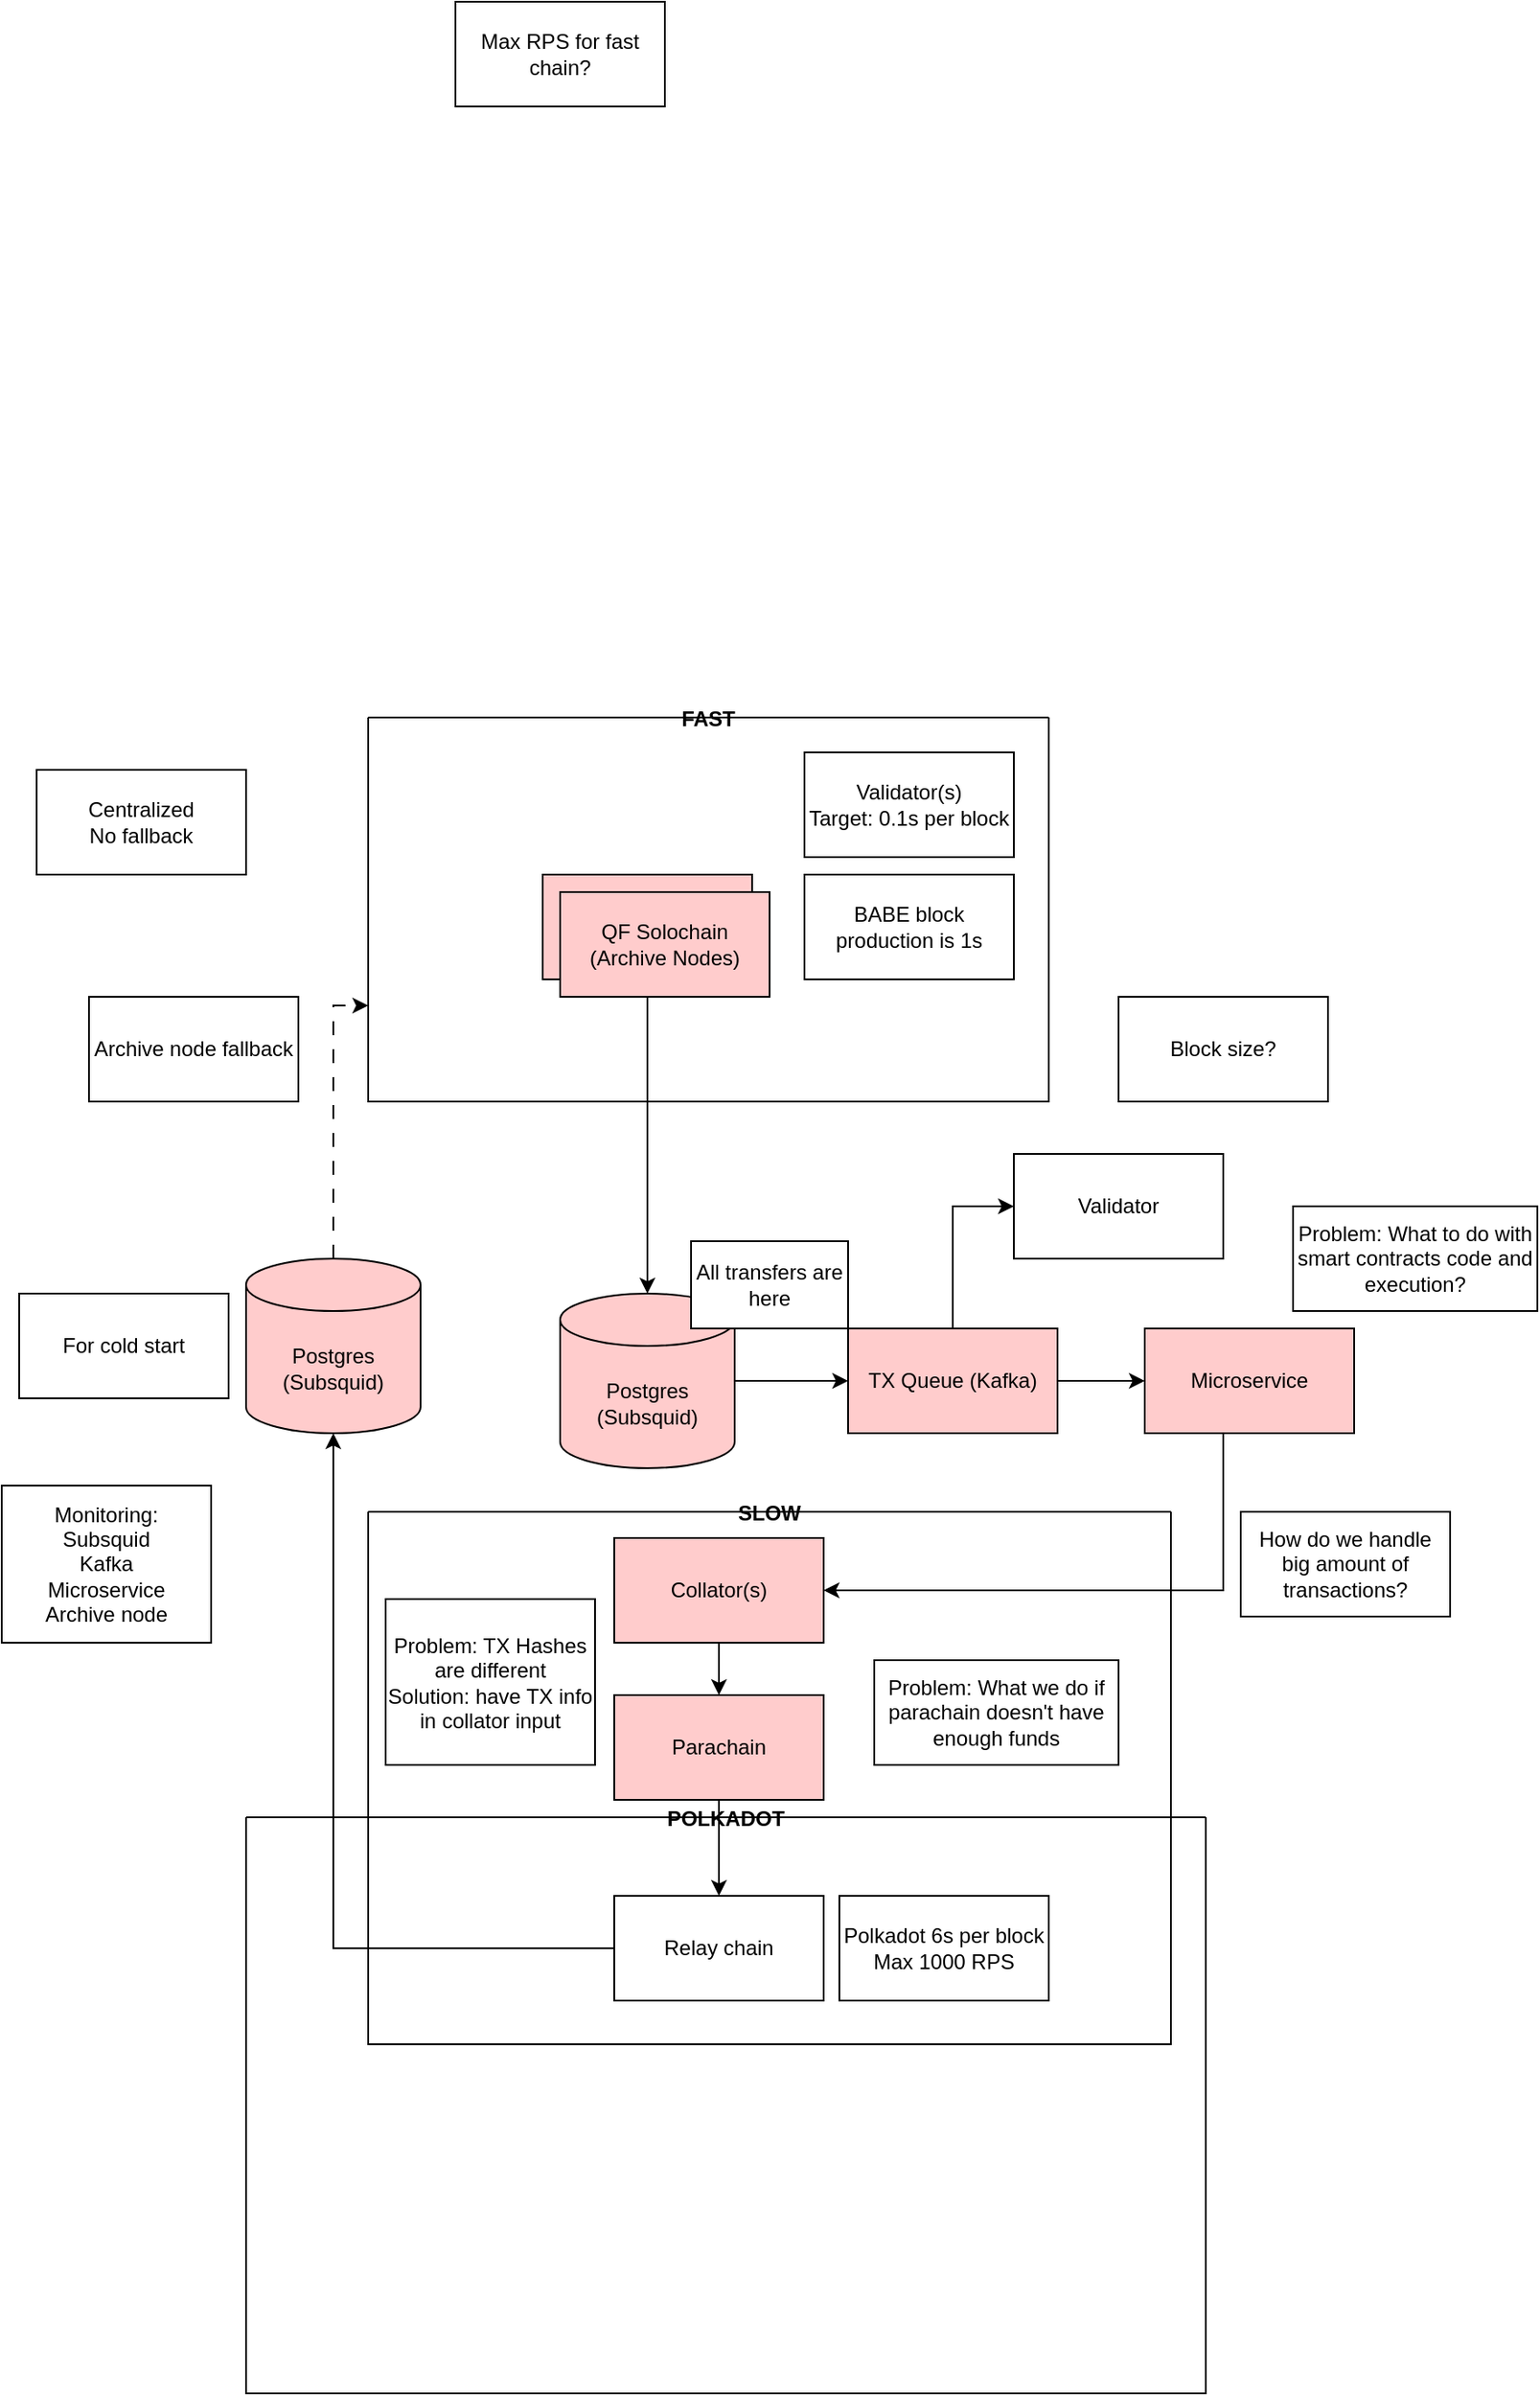 <mxfile version="26.0.8" pages="6">
  <diagram id="95bswEYPO1B6h366NPha" name="Architecture Simple">
    <mxGraphModel grid="1" page="1" gridSize="10" guides="1" tooltips="1" connect="1" arrows="1" fold="1" pageScale="1" pageWidth="827" pageHeight="1169" math="0" shadow="0">
      <root>
        <mxCell id="0" />
        <mxCell id="1" parent="0" />
        <mxCell id="Ead4QN5JDTt72TpSf6_1-1" value="FAST" style="swimlane;startSize=0;" vertex="1" parent="1">
          <mxGeometry x="1090" y="20" width="390" height="220" as="geometry" />
        </mxCell>
        <mxCell id="Ead4QN5JDTt72TpSf6_1-2" value="QF Solochain (Archive Node)" style="rounded=0;whiteSpace=wrap;html=1;fillColor=#FFCCCC;" vertex="1" parent="Ead4QN5JDTt72TpSf6_1-1">
          <mxGeometry x="100" y="90" width="120" height="60" as="geometry" />
        </mxCell>
        <mxCell id="asvkloZBIoPdLGWtZwly-12" value="Validator(s)&lt;br&gt;Target: 0.1s per block" style="rounded=0;whiteSpace=wrap;html=1;" vertex="1" parent="Ead4QN5JDTt72TpSf6_1-1">
          <mxGeometry x="250" y="20" width="120" height="60" as="geometry" />
        </mxCell>
        <mxCell id="asvkloZBIoPdLGWtZwly-13" value="BABE block production is 1s" style="rounded=0;whiteSpace=wrap;html=1;" vertex="1" parent="Ead4QN5JDTt72TpSf6_1-1">
          <mxGeometry x="250" y="90" width="120" height="60" as="geometry" />
        </mxCell>
        <mxCell id="asvkloZBIoPdLGWtZwly-8" value="" style="edgeStyle=orthogonalEdgeStyle;rounded=0;orthogonalLoop=1;jettySize=auto;html=1;" edge="1" parent="1" source="Ead4QN5JDTt72TpSf6_1-6" target="asvkloZBIoPdLGWtZwly-7">
          <mxGeometry relative="1" as="geometry" />
        </mxCell>
        <mxCell id="nilR0rgZrRt_3LLzvku_-1" style="edgeStyle=orthogonalEdgeStyle;rounded=0;orthogonalLoop=1;jettySize=auto;html=1;entryX=0;entryY=0.5;entryDx=0;entryDy=0;" edge="1" parent="1" source="Ead4QN5JDTt72TpSf6_1-6" target="qG_-2wokDz2sQ57W9ajB-2">
          <mxGeometry relative="1" as="geometry" />
        </mxCell>
        <mxCell id="Ead4QN5JDTt72TpSf6_1-6" value="TX Queue (Kafka)" style="rounded=0;whiteSpace=wrap;html=1;fillColor=#FFCCCC;" vertex="1" parent="1">
          <mxGeometry x="1365" y="370" width="120" height="60" as="geometry" />
        </mxCell>
        <mxCell id="Ead4QN5JDTt72TpSf6_1-7" value="SLOW" style="swimlane;startSize=0;" vertex="1" parent="1">
          <mxGeometry x="1090" y="475" width="460" height="305" as="geometry" />
        </mxCell>
        <mxCell id="Ead4QN5JDTt72TpSf6_1-8" value="" style="edgeStyle=orthogonalEdgeStyle;rounded=0;orthogonalLoop=1;jettySize=auto;html=1;" edge="1" parent="Ead4QN5JDTt72TpSf6_1-7" source="Ead4QN5JDTt72TpSf6_1-9" target="Ead4QN5JDTt72TpSf6_1-10">
          <mxGeometry relative="1" as="geometry" />
        </mxCell>
        <mxCell id="Ead4QN5JDTt72TpSf6_1-9" value="Parachain" style="rounded=0;whiteSpace=wrap;html=1;fillColor=#FFCCCC;" vertex="1" parent="Ead4QN5JDTt72TpSf6_1-7">
          <mxGeometry x="141" y="105" width="120" height="60" as="geometry" />
        </mxCell>
        <mxCell id="Ead4QN5JDTt72TpSf6_1-10" value="Relay chain" style="rounded=0;whiteSpace=wrap;html=1;" vertex="1" parent="Ead4QN5JDTt72TpSf6_1-7">
          <mxGeometry x="141" y="220" width="120" height="60" as="geometry" />
        </mxCell>
        <mxCell id="asvkloZBIoPdLGWtZwly-2" style="edgeStyle=orthogonalEdgeStyle;rounded=0;orthogonalLoop=1;jettySize=auto;html=1;entryX=0.5;entryY=0;entryDx=0;entryDy=0;" edge="1" parent="Ead4QN5JDTt72TpSf6_1-7" source="asvkloZBIoPdLGWtZwly-1" target="Ead4QN5JDTt72TpSf6_1-9">
          <mxGeometry relative="1" as="geometry" />
        </mxCell>
        <mxCell id="asvkloZBIoPdLGWtZwly-1" value="Collator(s)" style="rounded=0;whiteSpace=wrap;html=1;fillColor=#FFCCCC;" vertex="1" parent="Ead4QN5JDTt72TpSf6_1-7">
          <mxGeometry x="141" y="15" width="120" height="60" as="geometry" />
        </mxCell>
        <mxCell id="nilR0rgZrRt_3LLzvku_-4" value="Problem:&amp;nbsp;&lt;span style=&quot;background-color: transparent; color: light-dark(rgb(0, 0, 0), rgb(255, 255, 255));&quot;&gt;What we do if parachain doesn&#39;t have enough funds&lt;/span&gt;" style="rounded=0;whiteSpace=wrap;html=1;" vertex="1" parent="Ead4QN5JDTt72TpSf6_1-7">
          <mxGeometry x="290" y="85" width="140" height="60" as="geometry" />
        </mxCell>
        <mxCell id="nilR0rgZrRt_3LLzvku_-5" value="Problem: TX Hashes are different&lt;br&gt;Solution: have TX info in collator input" style="rounded=0;whiteSpace=wrap;html=1;" vertex="1" parent="Ead4QN5JDTt72TpSf6_1-7">
          <mxGeometry x="10" y="50" width="120" height="95" as="geometry" />
        </mxCell>
        <mxCell id="Ead4QN5JDTt72TpSf6_1-12" value="POLKADOT" style="swimlane;startSize=0;" vertex="1" parent="1">
          <mxGeometry x="1020" y="650" width="550" height="330" as="geometry" />
        </mxCell>
        <mxCell id="qG_-2wokDz2sQ57W9ajB-3" value="Polkadot 6s per block&lt;br&gt;Max 1000 RPS" style="rounded=0;whiteSpace=wrap;html=1;" vertex="1" parent="Ead4QN5JDTt72TpSf6_1-12">
          <mxGeometry x="340" y="45" width="120" height="60" as="geometry" />
        </mxCell>
        <mxCell id="asvkloZBIoPdLGWtZwly-5" style="edgeStyle=orthogonalEdgeStyle;rounded=0;orthogonalLoop=1;jettySize=auto;html=1;exitX=1;exitY=0.5;exitDx=0;exitDy=0;exitPerimeter=0;" edge="1" parent="1" source="1gz0rpZt7DHJO6C_1RIj-1" target="Ead4QN5JDTt72TpSf6_1-6">
          <mxGeometry relative="1" as="geometry">
            <mxPoint x="1310" y="380" as="sourcePoint" />
          </mxGeometry>
        </mxCell>
        <mxCell id="asvkloZBIoPdLGWtZwly-6" style="edgeStyle=orthogonalEdgeStyle;rounded=0;orthogonalLoop=1;jettySize=auto;html=1;entryX=0.5;entryY=0;entryDx=0;entryDy=0;entryPerimeter=0;" edge="1" parent="1" source="Ead4QN5JDTt72TpSf6_1-2" target="1gz0rpZt7DHJO6C_1RIj-1">
          <mxGeometry relative="1" as="geometry">
            <mxPoint x="1250" y="350" as="targetPoint" />
          </mxGeometry>
        </mxCell>
        <mxCell id="asvkloZBIoPdLGWtZwly-9" style="edgeStyle=orthogonalEdgeStyle;rounded=0;orthogonalLoop=1;jettySize=auto;html=1;entryX=1;entryY=0.5;entryDx=0;entryDy=0;exitX=0.5;exitY=1;exitDx=0;exitDy=0;" edge="1" parent="1" source="asvkloZBIoPdLGWtZwly-7" target="asvkloZBIoPdLGWtZwly-1">
          <mxGeometry relative="1" as="geometry">
            <Array as="points">
              <mxPoint x="1580" y="520" />
            </Array>
          </mxGeometry>
        </mxCell>
        <mxCell id="asvkloZBIoPdLGWtZwly-7" value="Microservice" style="rounded=0;whiteSpace=wrap;html=1;fillColor=#FFCCCC;" vertex="1" parent="1">
          <mxGeometry x="1535" y="370" width="120" height="60" as="geometry" />
        </mxCell>
        <mxCell id="asvkloZBIoPdLGWtZwly-10" value="For cold start" style="rounded=0;whiteSpace=wrap;html=1;" vertex="1" parent="1">
          <mxGeometry x="890" y="350" width="120" height="60" as="geometry" />
        </mxCell>
        <mxCell id="asvkloZBIoPdLGWtZwly-11" value="Archive node fallback" style="rounded=0;whiteSpace=wrap;html=1;" vertex="1" parent="1">
          <mxGeometry x="930" y="180" width="120" height="60" as="geometry" />
        </mxCell>
        <mxCell id="1gz0rpZt7DHJO6C_1RIj-1" value="Postgres&lt;br&gt;(Subsquid)" style="shape=cylinder3;whiteSpace=wrap;html=1;boundedLbl=1;backgroundOutline=1;size=15;fillColor=#FFCCCC;" vertex="1" parent="1">
          <mxGeometry x="1200" y="350" width="100" height="100" as="geometry" />
        </mxCell>
        <mxCell id="KyHDzQilOlmGJq9UHLYK-1" value="Monitoring:&lt;div&gt;Subsquid&lt;br&gt;Kafka&lt;br&gt;Microservice&lt;br&gt;Archive node&lt;/div&gt;" style="rounded=0;whiteSpace=wrap;html=1;" vertex="1" parent="1">
          <mxGeometry x="880" y="460" width="120" height="90" as="geometry" />
        </mxCell>
        <mxCell id="qG_-2wokDz2sQ57W9ajB-2" value="Validator" style="rounded=0;whiteSpace=wrap;html=1;" vertex="1" parent="1">
          <mxGeometry x="1460" y="270" width="120" height="60" as="geometry" />
        </mxCell>
        <mxCell id="qG_-2wokDz2sQ57W9ajB-4" value="&lt;div&gt;QF Solochain (Archive Nodes)&lt;/div&gt;" style="rounded=0;whiteSpace=wrap;html=1;fillColor=#FFCCCC;" vertex="1" parent="1">
          <mxGeometry x="1200" y="120" width="120" height="60" as="geometry" />
        </mxCell>
        <mxCell id="qG_-2wokDz2sQ57W9ajB-7" style="edgeStyle=orthogonalEdgeStyle;rounded=0;orthogonalLoop=1;jettySize=auto;html=1;entryX=0;entryY=0.75;entryDx=0;entryDy=0;dashed=1;dashPattern=8 8;" edge="1" parent="1" source="qG_-2wokDz2sQ57W9ajB-5" target="Ead4QN5JDTt72TpSf6_1-1">
          <mxGeometry relative="1" as="geometry" />
        </mxCell>
        <mxCell id="qG_-2wokDz2sQ57W9ajB-5" value="Postgres&lt;br&gt;(Subsquid)" style="shape=cylinder3;whiteSpace=wrap;html=1;boundedLbl=1;backgroundOutline=1;size=15;fillColor=#FFCCCC;" vertex="1" parent="1">
          <mxGeometry x="1020" y="330" width="100" height="100" as="geometry" />
        </mxCell>
        <mxCell id="qG_-2wokDz2sQ57W9ajB-6" style="edgeStyle=orthogonalEdgeStyle;rounded=0;orthogonalLoop=1;jettySize=auto;html=1;entryX=0.5;entryY=1;entryDx=0;entryDy=0;entryPerimeter=0;" edge="1" parent="1" source="Ead4QN5JDTt72TpSf6_1-10" target="qG_-2wokDz2sQ57W9ajB-5">
          <mxGeometry relative="1" as="geometry" />
        </mxCell>
        <mxCell id="nilR0rgZrRt_3LLzvku_-2" value="Problem: What to do with smart contracts code and execution?" style="rounded=0;whiteSpace=wrap;html=1;" vertex="1" parent="1">
          <mxGeometry x="1620" y="300" width="140" height="60" as="geometry" />
        </mxCell>
        <mxCell id="nilR0rgZrRt_3LLzvku_-3" value="All transfers are here" style="rounded=0;whiteSpace=wrap;html=1;" vertex="1" parent="1">
          <mxGeometry x="1275" y="320" width="90" height="50" as="geometry" />
        </mxCell>
        <mxCell id="nilR0rgZrRt_3LLzvku_-6" value="How do we handle big amount of transactions?" style="rounded=0;whiteSpace=wrap;html=1;" vertex="1" parent="1">
          <mxGeometry x="1590" y="475" width="120" height="60" as="geometry" />
        </mxCell>
        <mxCell id="nilR0rgZrRt_3LLzvku_-8" value="Max RPS for fast chain?" style="rounded=0;whiteSpace=wrap;html=1;" vertex="1" parent="1">
          <mxGeometry x="1140" y="-390" width="120" height="60" as="geometry" />
        </mxCell>
        <mxCell id="nilR0rgZrRt_3LLzvku_-9" value="Block size?" style="rounded=0;whiteSpace=wrap;html=1;" vertex="1" parent="1">
          <mxGeometry x="1520" y="180" width="120" height="60" as="geometry" />
        </mxCell>
        <mxCell id="fYbvJ49WqFlJAXG6auA2-1" value="Centralized&lt;br&gt;No fallback" style="rounded=0;whiteSpace=wrap;html=1;" vertex="1" parent="1">
          <mxGeometry x="900" y="50" width="120" height="60" as="geometry" />
        </mxCell>
      </root>
    </mxGraphModel>
  </diagram>
  <diagram id="1SFmYxyy9YI-SkSWOBaC" name="Architecture Thunderella">
    <mxGraphModel grid="1" page="1" gridSize="10" guides="1" tooltips="1" connect="1" arrows="1" fold="1" pageScale="1" pageWidth="827" pageHeight="1169" math="0" shadow="0">
      <root>
        <mxCell id="0" />
        <mxCell id="1" parent="0" />
        <mxCell id="SR2XT20HwwqrZZR7oRv6-1" value="FAST" style="swimlane;startSize=0;dashed=1;" vertex="1" parent="1">
          <mxGeometry x="190" y="60" width="460" height="280" as="geometry" />
        </mxCell>
        <mxCell id="5CJGv57IIyW1cJ6IBfMH-6" value="Validator(s)" style="rounded=0;whiteSpace=wrap;html=1;" vertex="1" parent="SR2XT20HwwqrZZR7oRv6-1">
          <mxGeometry x="165" y="130" width="120" height="60" as="geometry" />
        </mxCell>
        <mxCell id="5CJGv57IIyW1cJ6IBfMH-7" value="Validator(s)" style="rounded=0;whiteSpace=wrap;html=1;" vertex="1" parent="SR2XT20HwwqrZZR7oRv6-1">
          <mxGeometry x="175" y="140" width="120" height="60" as="geometry" />
        </mxCell>
        <mxCell id="5CJGv57IIyW1cJ6IBfMH-24" value="" style="edgeStyle=orthogonalEdgeStyle;rounded=0;orthogonalLoop=1;jettySize=auto;html=1;entryX=0.5;entryY=0;entryDx=0;entryDy=0;" edge="1" parent="SR2XT20HwwqrZZR7oRv6-1" source="5CJGv57IIyW1cJ6IBfMH-23" target="5CJGv57IIyW1cJ6IBfMH-6">
          <mxGeometry relative="1" as="geometry" />
        </mxCell>
        <mxCell id="5CJGv57IIyW1cJ6IBfMH-23" value="RPC Node" style="rounded=0;whiteSpace=wrap;html=1;" vertex="1" parent="SR2XT20HwwqrZZR7oRv6-1">
          <mxGeometry x="165" y="50" width="120" height="60" as="geometry" />
        </mxCell>
        <mxCell id="5CJGv57IIyW1cJ6IBfMH-35" value="Recovery complete message" style="rounded=0;whiteSpace=wrap;html=1;fillColor=#FFCCCC;" vertex="1" parent="SR2XT20HwwqrZZR7oRv6-1">
          <mxGeometry x="40" y="20" width="70" height="50" as="geometry" />
        </mxCell>
        <mxCell id="0yWWVOQwF1QTIuQw4y4z-1" value="Validator(s)&lt;br&gt;Target: 0.1s per block" style="rounded=0;whiteSpace=wrap;html=1;" vertex="1" parent="SR2XT20HwwqrZZR7oRv6-1">
          <mxGeometry x="310" y="40" width="90" height="50" as="geometry" />
        </mxCell>
        <mxCell id="0yWWVOQwF1QTIuQw4y4z-2" value="BABE block production is 1s" style="rounded=0;whiteSpace=wrap;html=1;" vertex="1" parent="SR2XT20HwwqrZZR7oRv6-1">
          <mxGeometry x="310" y="100" width="90" height="40" as="geometry" />
        </mxCell>
        <mxCell id="q9CUqVURBYsW95V5bLUd-1" value="Dirty read problem?" style="rounded=0;whiteSpace=wrap;html=1;" vertex="1" parent="SR2XT20HwwqrZZR7oRv6-1">
          <mxGeometry x="250" y="210" width="85" height="50" as="geometry" />
        </mxCell>
        <mxCell id="q9CUqVURBYsW95V5bLUd-20" value="Leader" style="rounded=0;whiteSpace=wrap;html=1;" vertex="1" parent="SR2XT20HwwqrZZR7oRv6-1">
          <mxGeometry x="350" y="215" width="90" height="40" as="geometry" />
        </mxCell>
        <mxCell id="y9hbyrywJUp4OHKB7u8H-2" value="PoS" style="rounded=0;whiteSpace=wrap;html=1;" vertex="1" parent="SR2XT20HwwqrZZR7oRv6-1">
          <mxGeometry x="410" y="105" width="80" height="30" as="geometry" />
        </mxCell>
        <mxCell id="SR2XT20HwwqrZZR7oRv6-2" value="SLOW" style="swimlane;startSize=0;dashed=1;" vertex="1" parent="1">
          <mxGeometry x="190" y="390" width="460" height="350" as="geometry" />
        </mxCell>
        <mxCell id="5CJGv57IIyW1cJ6IBfMH-9" style="edgeStyle=orthogonalEdgeStyle;rounded=0;orthogonalLoop=1;jettySize=auto;html=1;entryX=0.5;entryY=0;entryDx=0;entryDy=0;" edge="1" parent="SR2XT20HwwqrZZR7oRv6-2" source="SR2XT20HwwqrZZR7oRv6-4" target="5CJGv57IIyW1cJ6IBfMH-4">
          <mxGeometry relative="1" as="geometry" />
        </mxCell>
        <mxCell id="SR2XT20HwwqrZZR7oRv6-4" value="Parachain" style="rounded=0;whiteSpace=wrap;html=1;" vertex="1" parent="SR2XT20HwwqrZZR7oRv6-2">
          <mxGeometry x="164" y="135" width="120" height="60" as="geometry" />
        </mxCell>
        <mxCell id="5CJGv57IIyW1cJ6IBfMH-2" value="Collator(s)" style="rounded=0;whiteSpace=wrap;html=1;" vertex="1" parent="SR2XT20HwwqrZZR7oRv6-2">
          <mxGeometry x="164" y="30" width="120" height="60" as="geometry" />
        </mxCell>
        <mxCell id="5CJGv57IIyW1cJ6IBfMH-20" style="edgeStyle=orthogonalEdgeStyle;rounded=0;orthogonalLoop=1;jettySize=auto;html=1;entryX=0.5;entryY=1;entryDx=0;entryDy=0;exitX=0.018;exitY=0.638;exitDx=0;exitDy=0;exitPerimeter=0;" edge="1" parent="SR2XT20HwwqrZZR7oRv6-2" source="5CJGv57IIyW1cJ6IBfMH-4" target="5CJGv57IIyW1cJ6IBfMH-18">
          <mxGeometry relative="1" as="geometry" />
        </mxCell>
        <mxCell id="5CJGv57IIyW1cJ6IBfMH-4" value="Validator(s)" style="rounded=0;whiteSpace=wrap;html=1;" vertex="1" parent="SR2XT20HwwqrZZR7oRv6-2">
          <mxGeometry x="164" y="230" width="120" height="60" as="geometry" />
        </mxCell>
        <mxCell id="5CJGv57IIyW1cJ6IBfMH-5" value="Validator(s)" style="rounded=0;whiteSpace=wrap;html=1;" vertex="1" parent="SR2XT20HwwqrZZR7oRv6-2">
          <mxGeometry x="174" y="240" width="120" height="60" as="geometry" />
        </mxCell>
        <mxCell id="5CJGv57IIyW1cJ6IBfMH-18" value="Elect leader and committee" style="rounded=0;whiteSpace=wrap;html=1;" vertex="1" parent="SR2XT20HwwqrZZR7oRv6-2">
          <mxGeometry x="70" y="195" width="80" height="50" as="geometry" />
        </mxCell>
        <mxCell id="5CJGv57IIyW1cJ6IBfMH-28" value="Start recovery if no alive message after 20 blocks" style="rounded=0;whiteSpace=wrap;html=1;fillColor=#FFCCCC;" vertex="1" parent="SR2XT20HwwqrZZR7oRv6-2">
          <mxGeometry x="300" y="100" width="110" height="60" as="geometry" />
        </mxCell>
        <mxCell id="5CJGv57IIyW1cJ6IBfMH-30" value="Send last notarizations from validator" style="rounded=0;whiteSpace=wrap;html=1;fillColor=#FFCCCC;" vertex="1" parent="SR2XT20HwwqrZZR7oRv6-2">
          <mxGeometry x="20" y="70" width="90" height="60" as="geometry" />
        </mxCell>
        <mxCell id="5CJGv57IIyW1cJ6IBfMH-31" value="Recovery for 10 blocks" style="rounded=0;whiteSpace=wrap;html=1;fillColor=#FFCCCC;" vertex="1" parent="SR2XT20HwwqrZZR7oRv6-2">
          <mxGeometry x="300" y="170" width="110" height="40" as="geometry" />
        </mxCell>
        <mxCell id="5CJGv57IIyW1cJ6IBfMH-34" value="Elect new leader and propose block from latest reported fast-chain blocks" style="rounded=0;whiteSpace=wrap;html=1;fillColor=#FFCCCC;" vertex="1" parent="SR2XT20HwwqrZZR7oRv6-2">
          <mxGeometry x="300" y="220" width="110" height="70" as="geometry" />
        </mxCell>
        <mxCell id="y9hbyrywJUp4OHKB7u8H-1" value="Consensus for elections?" style="rounded=0;whiteSpace=wrap;html=1;" vertex="1" parent="SR2XT20HwwqrZZR7oRv6-2">
          <mxGeometry x="-40" y="235" width="95" height="50" as="geometry" />
        </mxCell>
        <mxCell id="y9hbyrywJUp4OHKB7u8H-3" value="NPoS" style="rounded=0;whiteSpace=wrap;html=1;" vertex="1" parent="SR2XT20HwwqrZZR7oRv6-2">
          <mxGeometry x="250" y="310" width="80" height="30" as="geometry" />
        </mxCell>
        <mxCell id="y9hbyrywJUp4OHKB7u8H-5" value="Consensus list:&lt;br&gt;- Paxos (which kind?)&lt;br&gt;- Raft (not considered)&lt;br&gt;- ..." style="rounded=0;whiteSpace=wrap;html=1;" vertex="1" parent="SR2XT20HwwqrZZR7oRv6-2">
          <mxGeometry x="-40" y="295" width="140" height="65" as="geometry" />
        </mxCell>
        <mxCell id="SR2XT20HwwqrZZR7oRv6-3" value="Polkadot&lt;br&gt;Relay Chain" style="ellipse;whiteSpace=wrap;html=1;aspect=fixed;" vertex="1" parent="1">
          <mxGeometry x="380" y="770" width="80" height="80" as="geometry" />
        </mxCell>
        <mxCell id="5CJGv57IIyW1cJ6IBfMH-8" style="edgeStyle=orthogonalEdgeStyle;rounded=0;orthogonalLoop=1;jettySize=auto;html=1;entryX=0.5;entryY=0;entryDx=0;entryDy=0;exitX=0.378;exitY=0.973;exitDx=0;exitDy=0;exitPerimeter=0;" edge="1" parent="1" source="5CJGv57IIyW1cJ6IBfMH-3" target="SR2XT20HwwqrZZR7oRv6-4">
          <mxGeometry relative="1" as="geometry" />
        </mxCell>
        <mxCell id="5CJGv57IIyW1cJ6IBfMH-3" value="Collator(s)" style="rounded=0;whiteSpace=wrap;html=1;" vertex="1" parent="1">
          <mxGeometry x="364" y="430" width="120" height="60" as="geometry" />
        </mxCell>
        <mxCell id="5CJGv57IIyW1cJ6IBfMH-12" style="edgeStyle=orthogonalEdgeStyle;rounded=0;orthogonalLoop=1;jettySize=auto;html=1;entryX=0.5;entryY=0;entryDx=0;entryDy=0;" edge="1" parent="1" target="SR2XT20HwwqrZZR7oRv6-3">
          <mxGeometry relative="1" as="geometry">
            <mxPoint x="420" y="690" as="sourcePoint" />
          </mxGeometry>
        </mxCell>
        <mxCell id="5CJGv57IIyW1cJ6IBfMH-13" value="Relayer(s)" style="whiteSpace=wrap;html=1;aspect=fixed;" vertex="1" parent="1">
          <mxGeometry x="30" y="320" width="80" height="80" as="geometry" />
        </mxCell>
        <mxCell id="5CJGv57IIyW1cJ6IBfMH-16" style="edgeStyle=orthogonalEdgeStyle;rounded=0;orthogonalLoop=1;jettySize=auto;html=1;entryX=0;entryY=0.5;entryDx=0;entryDy=0;exitX=0.75;exitY=1;exitDx=0;exitDy=0;" edge="1" parent="1" source="5CJGv57IIyW1cJ6IBfMH-15" target="5CJGv57IIyW1cJ6IBfMH-2">
          <mxGeometry relative="1" as="geometry" />
        </mxCell>
        <mxCell id="5CJGv57IIyW1cJ6IBfMH-22" style="edgeStyle=orthogonalEdgeStyle;rounded=0;orthogonalLoop=1;jettySize=auto;html=1;entryX=0;entryY=0.25;entryDx=0;entryDy=0;exitX=0.25;exitY=0;exitDx=0;exitDy=0;" edge="1" parent="1" source="5CJGv57IIyW1cJ6IBfMH-13" target="5CJGv57IIyW1cJ6IBfMH-6">
          <mxGeometry relative="1" as="geometry" />
        </mxCell>
        <mxCell id="5CJGv57IIyW1cJ6IBfMH-15" value="Relayer(s)" style="whiteSpace=wrap;html=1;aspect=fixed;fillColor=#FFFFCC;" vertex="1" parent="1">
          <mxGeometry x="40" y="330" width="80" height="80" as="geometry" />
        </mxCell>
        <mxCell id="5CJGv57IIyW1cJ6IBfMH-21" style="edgeStyle=orthogonalEdgeStyle;rounded=0;orthogonalLoop=1;jettySize=auto;html=1;" edge="1" parent="1" source="5CJGv57IIyW1cJ6IBfMH-18">
          <mxGeometry relative="1" as="geometry">
            <mxPoint x="53" y="410" as="targetPoint" />
          </mxGeometry>
        </mxCell>
        <mxCell id="5CJGv57IIyW1cJ6IBfMH-26" value="Leader &amp;amp; committee updates" style="rounded=0;whiteSpace=wrap;html=1;" vertex="1" parent="1">
          <mxGeometry x="-10" y="80" width="70" height="50" as="geometry" />
        </mxCell>
        <mxCell id="5CJGv57IIyW1cJ6IBfMH-29" value="Recovery trigger message" style="rounded=0;whiteSpace=wrap;html=1;fillColor=#FFCCCC;" vertex="1" parent="1">
          <mxGeometry x="150" y="80" width="70" height="50" as="geometry" />
        </mxCell>
        <mxCell id="5CJGv57IIyW1cJ6IBfMH-17" value="Notarized alive messages&lt;div&gt;every 60 blocks&lt;/div&gt;" style="rounded=0;whiteSpace=wrap;html=1;" vertex="1" parent="1">
          <mxGeometry x="110" y="460" width="90" height="60" as="geometry" />
        </mxCell>
        <mxCell id="5CJGv57IIyW1cJ6IBfMH-32" value="&lt;font style=&quot;font-size: 9px;&quot;&gt;FALLBACK&lt;/font&gt;" style="ellipse;whiteSpace=wrap;html=1;fillColor=#FFCCCC;" vertex="1" parent="1">
          <mxGeometry x="720" y="90" width="50" height="50" as="geometry" />
        </mxCell>
        <mxCell id="5CJGv57IIyW1cJ6IBfMH-33" value="&lt;font style=&quot;font-size: 9px;&quot;&gt;NORMAL&lt;/font&gt;" style="ellipse;whiteSpace=wrap;html=1;" vertex="1" parent="1">
          <mxGeometry x="720" y="30" width="50" height="50" as="geometry" />
        </mxCell>
        <mxCell id="5CJGv57IIyW1cJ6IBfMH-38" style="edgeStyle=orthogonalEdgeStyle;rounded=0;orthogonalLoop=1;jettySize=auto;html=1;entryX=1;entryY=1;entryDx=0;entryDy=0;" edge="1" parent="1" source="5CJGv57IIyW1cJ6IBfMH-36" target="5CJGv57IIyW1cJ6IBfMH-5">
          <mxGeometry relative="1" as="geometry">
            <Array as="points">
              <mxPoint x="670" y="370" />
              <mxPoint x="670" y="690" />
            </Array>
          </mxGeometry>
        </mxCell>
        <mxCell id="5CJGv57IIyW1cJ6IBfMH-36" value="" style="whiteSpace=wrap;html=1;aspect=fixed;" vertex="1" parent="1">
          <mxGeometry x="690" y="330" width="80" height="80" as="geometry" />
        </mxCell>
        <mxCell id="5CJGv57IIyW1cJ6IBfMH-37" value="Observer" style="whiteSpace=wrap;html=1;aspect=fixed;fillColor=#FFFFCC;" vertex="1" parent="1">
          <mxGeometry x="700" y="340" width="80" height="80" as="geometry" />
        </mxCell>
        <mxCell id="5CJGv57IIyW1cJ6IBfMH-40" value="Yell message" style="rounded=0;whiteSpace=wrap;html=1;" vertex="1" parent="1">
          <mxGeometry x="70" y="80" width="70" height="50" as="geometry" />
        </mxCell>
        <mxCell id="5CJGv57IIyW1cJ6IBfMH-41" value="Start recovery if no yell message in fast-chain" style="rounded=0;whiteSpace=wrap;html=1;fillColor=#FFCCCC;" vertex="1" parent="1">
          <mxGeometry x="610" y="490" width="110" height="60" as="geometry" />
        </mxCell>
        <mxCell id="sW_ObBsVhA1KONwfwblS-1" value="Polkadot 6s per block&lt;br&gt;Max 1000 RPS" style="rounded=0;whiteSpace=wrap;html=1;" vertex="1" parent="1">
          <mxGeometry x="470" y="760" width="114" height="50" as="geometry" />
        </mxCell>
        <mxCell id="q9CUqVURBYsW95V5bLUd-2" value="Alive message&lt;br&gt;- signature of last block in chain" style="rounded=0;whiteSpace=wrap;html=1;" vertex="1" parent="1">
          <mxGeometry x="-90" y="460" width="120" height="60" as="geometry" />
        </mxCell>
        <mxCell id="q9CUqVURBYsW95V5bLUd-7" value="TRANSFER" style="edgeStyle=orthogonalEdgeStyle;rounded=0;orthogonalLoop=1;jettySize=auto;html=1;" edge="1" parent="1" source="q9CUqVURBYsW95V5bLUd-4">
          <mxGeometry x="0.006" relative="1" as="geometry">
            <mxPoint x="490" y="-20" as="targetPoint" />
            <mxPoint as="offset" />
          </mxGeometry>
        </mxCell>
        <mxCell id="q9CUqVURBYsW95V5bLUd-12" style="edgeStyle=orthogonalEdgeStyle;rounded=0;orthogonalLoop=1;jettySize=auto;html=1;entryX=0.5;entryY=0;entryDx=0;entryDy=0;" edge="1" parent="1" source="q9CUqVURBYsW95V5bLUd-4" target="5CJGv57IIyW1cJ6IBfMH-2">
          <mxGeometry relative="1" as="geometry">
            <Array as="points">
              <mxPoint x="320" y="-20" />
              <mxPoint x="320" y="360" />
              <mxPoint x="414" y="360" />
            </Array>
          </mxGeometry>
        </mxCell>
        <mxCell id="X61piBPvYYiRmcGgzzj1-1" style="edgeStyle=orthogonalEdgeStyle;rounded=0;orthogonalLoop=1;jettySize=auto;html=1;entryX=0.5;entryY=0;entryDx=0;entryDy=0;" edge="1" parent="1" source="q9CUqVURBYsW95V5bLUd-4" target="5CJGv57IIyW1cJ6IBfMH-23">
          <mxGeometry relative="1" as="geometry">
            <Array as="points">
              <mxPoint x="395" y="80" />
              <mxPoint x="415" y="80" />
            </Array>
          </mxGeometry>
        </mxCell>
        <mxCell id="q9CUqVURBYsW95V5bLUd-4" value="Alice" style="shape=umlActor;verticalLabelPosition=bottom;verticalAlign=top;html=1;outlineConnect=0;" vertex="1" parent="1">
          <mxGeometry x="380" y="-50" width="30" height="60" as="geometry" />
        </mxCell>
        <mxCell id="q9CUqVURBYsW95V5bLUd-5" style="edgeStyle=orthogonalEdgeStyle;rounded=0;orthogonalLoop=1;jettySize=auto;html=1;" edge="1" parent="1" target="q9CUqVURBYsW95V5bLUd-4">
          <mxGeometry relative="1" as="geometry">
            <mxPoint x="360" y="-30" as="sourcePoint" />
          </mxGeometry>
        </mxCell>
        <mxCell id="q9CUqVURBYsW95V5bLUd-6" value="Bob" style="shape=umlActor;verticalLabelPosition=bottom;verticalAlign=top;html=1;outlineConnect=0;" vertex="1" parent="1">
          <mxGeometry x="500" y="-50" width="30" height="60" as="geometry" />
        </mxCell>
        <mxCell id="q9CUqVURBYsW95V5bLUd-10" value="" style="edgeStyle=orthogonalEdgeStyle;rounded=0;orthogonalLoop=1;jettySize=auto;html=1;" edge="1" parent="1" source="q9CUqVURBYsW95V5bLUd-8" target="q9CUqVURBYsW95V5bLUd-9">
          <mxGeometry relative="1" as="geometry" />
        </mxCell>
        <mxCell id="q9CUqVURBYsW95V5bLUd-8" value="Checkout 100th block" style="rounded=0;whiteSpace=wrap;html=1;" vertex="1" parent="1">
          <mxGeometry x="-710" y="270" width="120" height="60" as="geometry" />
        </mxCell>
        <mxCell id="q9CUqVURBYsW95V5bLUd-9" value="80 blocks" style="whiteSpace=wrap;html=1;rounded=0;" vertex="1" parent="1">
          <mxGeometry x="-510" y="270" width="120" height="60" as="geometry" />
        </mxCell>
        <mxCell id="q9CUqVURBYsW95V5bLUd-11" value="Storage?" style="shape=cylinder3;whiteSpace=wrap;html=1;boundedLbl=1;backgroundOutline=1;size=15;" vertex="1" parent="1">
          <mxGeometry x="-573" y="380" width="60" height="80" as="geometry" />
        </mxCell>
        <mxCell id="q9CUqVURBYsW95V5bLUd-13" value="Verify message" style="rounded=0;whiteSpace=wrap;html=1;" vertex="1" parent="1">
          <mxGeometry x="-75" y="330" width="90" height="50" as="geometry" />
        </mxCell>
        <mxCell id="q9CUqVURBYsW95V5bLUd-14" value="Tunnel proxy in first version" style="rounded=0;whiteSpace=wrap;html=1;" vertex="1" parent="1">
          <mxGeometry x="-75" y="265" width="90" height="50" as="geometry" />
        </mxCell>
        <mxCell id="q9CUqVURBYsW95V5bLUd-15" value="Telemetry for Validators" style="rounded=0;whiteSpace=wrap;html=1;" vertex="1" parent="1">
          <mxGeometry x="-80" y="670" width="120" height="60" as="geometry" />
        </mxCell>
        <mxCell id="q9CUqVURBYsW95V5bLUd-16" style="edgeStyle=orthogonalEdgeStyle;rounded=0;orthogonalLoop=1;jettySize=auto;html=1;entryX=0.5;entryY=0;entryDx=0;entryDy=0;" edge="1" parent="1" source="5CJGv57IIyW1cJ6IBfMH-7" target="5CJGv57IIyW1cJ6IBfMH-36">
          <mxGeometry relative="1" as="geometry" />
        </mxCell>
        <mxCell id="q9CUqVURBYsW95V5bLUd-17" style="edgeStyle=orthogonalEdgeStyle;rounded=0;orthogonalLoop=1;jettySize=auto;html=1;entryX=0.5;entryY=1;entryDx=0;entryDy=0;" edge="1" parent="1" source="5CJGv57IIyW1cJ6IBfMH-5" target="5CJGv57IIyW1cJ6IBfMH-37">
          <mxGeometry relative="1" as="geometry" />
        </mxCell>
        <mxCell id="q9CUqVURBYsW95V5bLUd-18" value="Compare Merk&lt;span style=&quot;background-color: transparent; color: light-dark(rgb(0, 0, 0), rgb(255, 255, 255));&quot;&gt;le proofs&lt;/span&gt;" style="rounded=0;whiteSpace=wrap;html=1;" vertex="1" parent="1">
          <mxGeometry x="790" y="315" width="120" height="60" as="geometry" />
        </mxCell>
        <mxCell id="q9CUqVURBYsW95V5bLUd-19" value="Censorship resistent" style="rounded=0;whiteSpace=wrap;html=1;" vertex="1" parent="1">
          <mxGeometry x="790" y="390" width="120" height="60" as="geometry" />
        </mxCell>
        <mxCell id="y9hbyrywJUp4OHKB7u8H-4" value="How to penalize malicious relayer and support correct&amp;nbsp;behaviour?" style="rounded=0;whiteSpace=wrap;html=1;" vertex="1" parent="1">
          <mxGeometry x="-240" y="255" width="150" height="85" as="geometry" />
        </mxCell>
        <mxCell id="y9hbyrywJUp4OHKB7u8H-6" value="Recovery flow:" style="rounded=0;whiteSpace=wrap;html=1;" vertex="1" parent="1">
          <mxGeometry x="-633" y="180" width="120" height="60" as="geometry" />
        </mxCell>
        <mxCell id="X61piBPvYYiRmcGgzzj1-2" value="Testnet: &lt;br&gt;- only our validators&lt;br&gt;- no relayer&lt;br&gt;- no observer" style="rounded=0;whiteSpace=wrap;html=1;" vertex="1" parent="1">
          <mxGeometry x="-80" y="600" width="120" height="60" as="geometry" />
        </mxCell>
        <mxCell id="lpKmujT23wuLEODgRUez-4" style="edgeStyle=orthogonalEdgeStyle;rounded=0;orthogonalLoop=1;jettySize=auto;html=1;entryX=0;entryY=0.75;entryDx=0;entryDy=0;" edge="1" parent="1" source="5CJGv57IIyW1cJ6IBfMH-18" target="5CJGv57IIyW1cJ6IBfMH-6">
          <mxGeometry relative="1" as="geometry">
            <Array as="points">
              <mxPoint x="210" y="610" />
              <mxPoint x="210" y="235" />
            </Array>
          </mxGeometry>
        </mxCell>
        <mxCell id="5CJGv57IIyW1cJ6IBfMH-39" value="Send Yell message&lt;br&gt;(optional)" style="rounded=0;whiteSpace=wrap;html=1;" vertex="1" parent="1">
          <mxGeometry x="560" y="360" width="100" height="50" as="geometry" />
        </mxCell>
        <mxCell id="lpKmujT23wuLEODgRUez-5" value="No overhead costs on two validators groups" style="rounded=0;whiteSpace=wrap;html=1;" vertex="1" parent="1">
          <mxGeometry x="750" y="688" width="120" height="60" as="geometry" />
        </mxCell>
        <mxCell id="lpKmujT23wuLEODgRUez-6" style="edgeStyle=orthogonalEdgeStyle;rounded=0;orthogonalLoop=1;jettySize=auto;html=1;entryX=1;entryY=0.25;entryDx=0;entryDy=0;" edge="1" parent="1" source="q9CUqVURBYsW95V5bLUd-4" target="5CJGv57IIyW1cJ6IBfMH-5">
          <mxGeometry relative="1" as="geometry">
            <Array as="points">
              <mxPoint x="395" y="40" />
              <mxPoint x="790" y="40" />
              <mxPoint x="790" y="645" />
            </Array>
          </mxGeometry>
        </mxCell>
        <mxCell id="lpKmujT23wuLEODgRUez-7" value="Send Yell message&lt;br&gt;(optional)" style="rounded=0;whiteSpace=wrap;html=1;" vertex="1" parent="1">
          <mxGeometry x="800" y="190" width="100" height="50" as="geometry" />
        </mxCell>
        <mxCell id="lpKmujT23wuLEODgRUez-8" value="BABE once in epoch&lt;br&gt;based on VRF&lt;br&gt;(60 blocks)&lt;br&gt;Check substrate" style="rounded=0;whiteSpace=wrap;html=1;" vertex="1" parent="1">
          <mxGeometry x="40" y="740" width="120" height="60" as="geometry" />
        </mxCell>
        <mxCell id="lpKmujT23wuLEODgRUez-10" value="Static validator set" style="rounded=0;whiteSpace=wrap;html=1;" vertex="1" parent="1">
          <mxGeometry x="750" y="770" width="120" height="60" as="geometry" />
        </mxCell>
        <mxCell id="lpKmujT23wuLEODgRUez-11" value="How to handle timeouts when leader is dead?" style="rounded=0;whiteSpace=wrap;html=1;" vertex="1" parent="1">
          <mxGeometry x="750" y="850" width="120" height="60" as="geometry" />
        </mxCell>
        <mxCell id="lpKmujT23wuLEODgRUez-13" value="* Exponential block slot time" style="rounded=0;whiteSpace=wrap;html=1;" vertex="1" parent="1">
          <mxGeometry x="750" y="930" width="120" height="60" as="geometry" />
        </mxCell>
        <mxCell id="lpKmujT23wuLEODgRUez-14" value="Validator&#39;s code" style="rounded=0;whiteSpace=wrap;html=1;" vertex="1" parent="1">
          <mxGeometry x="584" y="30" width="120" height="60" as="geometry" />
        </mxCell>
      </root>
    </mxGraphModel>
  </diagram>
  <diagram name="A&#39;s edition of Architecture Thunderella" id="8T1V8ugkje8vMGkmGEXZ">
    <mxGraphModel grid="1" page="1" gridSize="10" guides="1" tooltips="1" connect="1" arrows="1" fold="1" pageScale="1" pageWidth="827" pageHeight="1169" math="0" shadow="0">
      <root>
        <mxCell id="GOdpT0QQbD09qQGTPMaN-0" />
        <mxCell id="GOdpT0QQbD09qQGTPMaN-1" parent="GOdpT0QQbD09qQGTPMaN-0" />
        <mxCell id="GOdpT0QQbD09qQGTPMaN-2" value="FAST (QFN chain)" style="swimlane;startSize=0;dashed=1;" vertex="1" parent="GOdpT0QQbD09qQGTPMaN-1">
          <mxGeometry x="190" y="-70" width="460" height="410" as="geometry" />
        </mxCell>
        <mxCell id="GOdpT0QQbD09qQGTPMaN-7" value="Recovery complete message" style="rounded=0;whiteSpace=wrap;html=1;fillColor=#FFCCCC;" vertex="1" parent="GOdpT0QQbD09qQGTPMaN-2">
          <mxGeometry x="-90" y="27.5" width="70" height="50" as="geometry" />
        </mxCell>
        <mxCell id="GOdpT0QQbD09qQGTPMaN-8" value="Validator(s)&lt;br&gt;Target: 0.1s per block" style="rounded=0;whiteSpace=wrap;html=1;" vertex="1" parent="GOdpT0QQbD09qQGTPMaN-2">
          <mxGeometry x="310" y="40" width="90" height="50" as="geometry" />
        </mxCell>
        <mxCell id="GOdpT0QQbD09qQGTPMaN-9" value="BABE block production is 1s" style="rounded=0;whiteSpace=wrap;html=1;" vertex="1" parent="GOdpT0QQbD09qQGTPMaN-2">
          <mxGeometry x="310" y="100" width="90" height="40" as="geometry" />
        </mxCell>
        <mxCell id="GOdpT0QQbD09qQGTPMaN-10" value="Dirty read problem?" style="rounded=0;whiteSpace=wrap;html=1;" vertex="1" parent="GOdpT0QQbD09qQGTPMaN-2">
          <mxGeometry x="370" y="215" width="85" height="50" as="geometry" />
        </mxCell>
        <mxCell id="GOdpT0QQbD09qQGTPMaN-12" value="PoS" style="rounded=0;whiteSpace=wrap;html=1;" vertex="1" parent="GOdpT0QQbD09qQGTPMaN-2">
          <mxGeometry x="410" y="105" width="80" height="30" as="geometry" />
        </mxCell>
        <mxCell id="-qCePaVo0oslsZFQxpb6-0" style="edgeStyle=orthogonalEdgeStyle;rounded=0;orthogonalLoop=1;jettySize=auto;html=1;exitX=0.25;exitY=1;exitDx=0;exitDy=0;entryX=0;entryY=0.25;entryDx=0;entryDy=0;" edge="1" parent="GOdpT0QQbD09qQGTPMaN-2" source="GOdpT0QQbD09qQGTPMaN-6" target="CFPQdoCDjHz9wm0tRkgq-0">
          <mxGeometry relative="1" as="geometry" />
        </mxCell>
        <mxCell id="GOdpT0QQbD09qQGTPMaN-6" value="RPC Node" style="rounded=0;whiteSpace=wrap;html=1;" vertex="1" parent="GOdpT0QQbD09qQGTPMaN-2">
          <mxGeometry x="30" y="10" width="120" height="60" as="geometry" />
        </mxCell>
        <mxCell id="CFPQdoCDjHz9wm0tRkgq-0" value="" style="rounded=0;whiteSpace=wrap;html=1;" vertex="1" parent="GOdpT0QQbD09qQGTPMaN-2">
          <mxGeometry x="90" y="75" width="200" height="330" as="geometry" />
        </mxCell>
        <mxCell id="CFPQdoCDjHz9wm0tRkgq-1" value="Extended parachain collator&lt;div&gt;&lt;br&gt;&lt;/div&gt;&lt;div&gt;(notarization, slow-path txs execution during recovery, yell messages)&lt;/div&gt;" style="shape=module;align=left;spacingLeft=20;align=center;verticalAlign=top;whiteSpace=wrap;html=1;" vertex="1" parent="GOdpT0QQbD09qQGTPMaN-2">
          <mxGeometry x="110" y="287.5" width="160" height="100" as="geometry" />
        </mxCell>
        <mxCell id="CFPQdoCDjHz9wm0tRkgq-2" value="Leader&lt;div&gt;&lt;br&gt;&lt;div&gt;(leader selection, block production)&lt;/div&gt;&lt;/div&gt;" style="shape=module;align=left;spacingLeft=20;align=center;verticalAlign=top;whiteSpace=wrap;html=1;" vertex="1" parent="GOdpT0QQbD09qQGTPMaN-2">
          <mxGeometry x="110" y="125" width="160" height="80" as="geometry" />
        </mxCell>
        <mxCell id="CFPQdoCDjHz9wm0tRkgq-3" value="Validator&lt;div&gt;&lt;br&gt;&lt;/div&gt;&lt;div&gt;(fast-path)&lt;/div&gt;" style="shape=module;align=left;spacingLeft=20;align=center;verticalAlign=top;whiteSpace=wrap;html=1;" vertex="1" parent="GOdpT0QQbD09qQGTPMaN-2">
          <mxGeometry x="110" y="220" width="160" height="50" as="geometry" />
        </mxCell>
        <mxCell id="CFPQdoCDjHz9wm0tRkgq-5" value="QFN node" style="text;html=1;align=center;verticalAlign=middle;whiteSpace=wrap;rounded=0;" vertex="1" parent="GOdpT0QQbD09qQGTPMaN-2">
          <mxGeometry x="160" y="85" width="60" height="30" as="geometry" />
        </mxCell>
        <mxCell id="GOdpT0QQbD09qQGTPMaN-13" value="SLOW (relay-chain, Polkadot)" style="swimlane;startSize=0;dashed=1;" vertex="1" parent="GOdpT0QQbD09qQGTPMaN-1">
          <mxGeometry x="190" y="390" width="460" height="350" as="geometry" />
        </mxCell>
        <mxCell id="GOdpT0QQbD09qQGTPMaN-17" style="edgeStyle=orthogonalEdgeStyle;rounded=0;orthogonalLoop=1;jettySize=auto;html=1;entryX=0.5;entryY=1;entryDx=0;entryDy=0;exitX=0.018;exitY=0.638;exitDx=0;exitDy=0;exitPerimeter=0;" edge="1" parent="GOdpT0QQbD09qQGTPMaN-13" source="GOdpT0QQbD09qQGTPMaN-18" target="GOdpT0QQbD09qQGTPMaN-20">
          <mxGeometry relative="1" as="geometry" />
        </mxCell>
        <mxCell id="GOdpT0QQbD09qQGTPMaN-18" value="Validator(s)" style="rounded=0;whiteSpace=wrap;html=1;" vertex="1" parent="GOdpT0QQbD09qQGTPMaN-13">
          <mxGeometry x="164" y="230" width="120" height="60" as="geometry" />
        </mxCell>
        <mxCell id="GOdpT0QQbD09qQGTPMaN-19" value="Relay chian Validator(s)" style="rounded=0;whiteSpace=wrap;html=1;" vertex="1" parent="GOdpT0QQbD09qQGTPMaN-13">
          <mxGeometry x="174" y="240" width="120" height="60" as="geometry" />
        </mxCell>
        <mxCell id="GOdpT0QQbD09qQGTPMaN-20" value="Elect leader and committee" style="rounded=0;whiteSpace=wrap;html=1;" vertex="1" parent="GOdpT0QQbD09qQGTPMaN-13">
          <mxGeometry x="70" y="195" width="80" height="50" as="geometry" />
        </mxCell>
        <mxCell id="GOdpT0QQbD09qQGTPMaN-21" value="Start recovery if no alive message after 20 blocks" style="rounded=0;whiteSpace=wrap;html=1;fillColor=#FFCCCC;" vertex="1" parent="GOdpT0QQbD09qQGTPMaN-13">
          <mxGeometry x="300" y="100" width="110" height="60" as="geometry" />
        </mxCell>
        <mxCell id="GOdpT0QQbD09qQGTPMaN-22" value="Send last notarizations from validator" style="rounded=0;whiteSpace=wrap;html=1;fillColor=#FFCCCC;" vertex="1" parent="GOdpT0QQbD09qQGTPMaN-13">
          <mxGeometry x="20" y="70" width="90" height="60" as="geometry" />
        </mxCell>
        <mxCell id="GOdpT0QQbD09qQGTPMaN-23" value="Recovery for 10 blocks" style="rounded=0;whiteSpace=wrap;html=1;fillColor=#FFCCCC;" vertex="1" parent="GOdpT0QQbD09qQGTPMaN-13">
          <mxGeometry x="300" y="170" width="110" height="40" as="geometry" />
        </mxCell>
        <mxCell id="GOdpT0QQbD09qQGTPMaN-24" value="Elect new leader and propose block from latest reported fast-chain blocks" style="rounded=0;whiteSpace=wrap;html=1;fillColor=#FFCCCC;" vertex="1" parent="GOdpT0QQbD09qQGTPMaN-13">
          <mxGeometry x="300" y="220" width="110" height="70" as="geometry" />
        </mxCell>
        <mxCell id="GOdpT0QQbD09qQGTPMaN-25" value="Consensus for elections?" style="rounded=0;whiteSpace=wrap;html=1;" vertex="1" parent="GOdpT0QQbD09qQGTPMaN-13">
          <mxGeometry x="-40" y="235" width="95" height="50" as="geometry" />
        </mxCell>
        <mxCell id="GOdpT0QQbD09qQGTPMaN-26" value="NPoS" style="rounded=0;whiteSpace=wrap;html=1;" vertex="1" parent="GOdpT0QQbD09qQGTPMaN-13">
          <mxGeometry x="250" y="310" width="80" height="30" as="geometry" />
        </mxCell>
        <mxCell id="GOdpT0QQbD09qQGTPMaN-27" value="Consensus list:&lt;br&gt;- Paxos (which kind?)&lt;br&gt;- Raft (not considered)&lt;br&gt;- ..." style="rounded=0;whiteSpace=wrap;html=1;" vertex="1" parent="GOdpT0QQbD09qQGTPMaN-13">
          <mxGeometry x="-40" y="295" width="140" height="65" as="geometry" />
        </mxCell>
        <mxCell id="GOdpT0QQbD09qQGTPMaN-28" value="Polkadot&lt;br&gt;Relay Chain" style="ellipse;whiteSpace=wrap;html=1;aspect=fixed;" vertex="1" parent="GOdpT0QQbD09qQGTPMaN-1">
          <mxGeometry x="380" y="770" width="80" height="80" as="geometry" />
        </mxCell>
        <mxCell id="GOdpT0QQbD09qQGTPMaN-31" style="edgeStyle=orthogonalEdgeStyle;rounded=0;orthogonalLoop=1;jettySize=auto;html=1;entryX=0.5;entryY=0;entryDx=0;entryDy=0;" edge="1" parent="GOdpT0QQbD09qQGTPMaN-1" target="GOdpT0QQbD09qQGTPMaN-28">
          <mxGeometry relative="1" as="geometry">
            <mxPoint x="420" y="690" as="sourcePoint" />
          </mxGeometry>
        </mxCell>
        <mxCell id="GOdpT0QQbD09qQGTPMaN-36" style="edgeStyle=orthogonalEdgeStyle;rounded=0;orthogonalLoop=1;jettySize=auto;html=1;entryX=0;entryY=0.5;entryDx=0;entryDy=0;" edge="1" parent="GOdpT0QQbD09qQGTPMaN-1" source="GOdpT0QQbD09qQGTPMaN-20" target="CFPQdoCDjHz9wm0tRkgq-0">
          <mxGeometry relative="1" as="geometry">
            <mxPoint x="53" y="410" as="targetPoint" />
            <Array as="points">
              <mxPoint x="70" y="610" />
              <mxPoint x="70" y="170" />
            </Array>
          </mxGeometry>
        </mxCell>
        <mxCell id="GOdpT0QQbD09qQGTPMaN-37" value="Leader &amp;amp; committee updates" style="rounded=0;whiteSpace=wrap;html=1;" vertex="1" parent="GOdpT0QQbD09qQGTPMaN-1">
          <mxGeometry x="-140" y="87.5" width="70" height="50" as="geometry" />
        </mxCell>
        <mxCell id="GOdpT0QQbD09qQGTPMaN-38" value="Recovery trigger message" style="rounded=0;whiteSpace=wrap;html=1;fillColor=#FFCCCC;" vertex="1" parent="GOdpT0QQbD09qQGTPMaN-1">
          <mxGeometry x="20" y="87.5" width="70" height="50" as="geometry" />
        </mxCell>
        <mxCell id="GOdpT0QQbD09qQGTPMaN-39" value="Notarized alive messages&lt;div&gt;every 60 blocks&lt;/div&gt;" style="rounded=0;whiteSpace=wrap;html=1;" vertex="1" parent="GOdpT0QQbD09qQGTPMaN-1">
          <mxGeometry x="110" y="460" width="90" height="60" as="geometry" />
        </mxCell>
        <mxCell id="GOdpT0QQbD09qQGTPMaN-40" value="&lt;font style=&quot;font-size: 9px;&quot;&gt;FALLBACK&lt;/font&gt;" style="ellipse;whiteSpace=wrap;html=1;fillColor=#FFCCCC;" vertex="1" parent="GOdpT0QQbD09qQGTPMaN-1">
          <mxGeometry x="720" y="90" width="50" height="50" as="geometry" />
        </mxCell>
        <mxCell id="GOdpT0QQbD09qQGTPMaN-41" value="&lt;font style=&quot;font-size: 9px;&quot;&gt;NORMAL&lt;/font&gt;" style="ellipse;whiteSpace=wrap;html=1;" vertex="1" parent="GOdpT0QQbD09qQGTPMaN-1">
          <mxGeometry x="720" y="30" width="50" height="50" as="geometry" />
        </mxCell>
        <mxCell id="GOdpT0QQbD09qQGTPMaN-42" style="edgeStyle=orthogonalEdgeStyle;rounded=0;orthogonalLoop=1;jettySize=auto;html=1;entryX=1;entryY=1;entryDx=0;entryDy=0;exitX=1;exitY=0.75;exitDx=0;exitDy=0;" edge="1" parent="GOdpT0QQbD09qQGTPMaN-1" source="CFPQdoCDjHz9wm0tRkgq-0" target="GOdpT0QQbD09qQGTPMaN-19">
          <mxGeometry relative="1" as="geometry">
            <Array as="points">
              <mxPoint x="480" y="250" />
              <mxPoint x="670" y="250" />
              <mxPoint x="670" y="690" />
            </Array>
            <mxPoint x="670" y="170" as="sourcePoint" />
          </mxGeometry>
        </mxCell>
        <mxCell id="GOdpT0QQbD09qQGTPMaN-45" value="Yell message" style="rounded=0;whiteSpace=wrap;html=1;" vertex="1" parent="GOdpT0QQbD09qQGTPMaN-1">
          <mxGeometry x="-60" y="87.5" width="70" height="50" as="geometry" />
        </mxCell>
        <mxCell id="GOdpT0QQbD09qQGTPMaN-46" value="Start recovery if no yell message in fast-chain" style="rounded=0;whiteSpace=wrap;html=1;fillColor=#FFCCCC;" vertex="1" parent="GOdpT0QQbD09qQGTPMaN-1">
          <mxGeometry x="610" y="490" width="110" height="60" as="geometry" />
        </mxCell>
        <mxCell id="GOdpT0QQbD09qQGTPMaN-47" value="Polkadot 6s per block&lt;br&gt;Max 1000 RPS" style="rounded=0;whiteSpace=wrap;html=1;" vertex="1" parent="GOdpT0QQbD09qQGTPMaN-1">
          <mxGeometry x="470" y="760" width="114" height="50" as="geometry" />
        </mxCell>
        <mxCell id="GOdpT0QQbD09qQGTPMaN-48" value="Alive message&lt;br&gt;- signature of last block in chain" style="rounded=0;whiteSpace=wrap;html=1;" vertex="1" parent="GOdpT0QQbD09qQGTPMaN-1">
          <mxGeometry x="-90" y="460" width="120" height="60" as="geometry" />
        </mxCell>
        <mxCell id="GOdpT0QQbD09qQGTPMaN-49" value="TRANSFER" style="edgeStyle=orthogonalEdgeStyle;rounded=0;orthogonalLoop=1;jettySize=auto;html=1;" edge="1" parent="GOdpT0QQbD09qQGTPMaN-1" source="GOdpT0QQbD09qQGTPMaN-52">
          <mxGeometry x="0.006" relative="1" as="geometry">
            <mxPoint x="465" y="-130" as="targetPoint" />
            <mxPoint as="offset" />
          </mxGeometry>
        </mxCell>
        <mxCell id="CFPQdoCDjHz9wm0tRkgq-7" style="edgeStyle=orthogonalEdgeStyle;rounded=0;orthogonalLoop=1;jettySize=auto;html=1;entryX=0.5;entryY=0;entryDx=0;entryDy=0;" edge="1" parent="GOdpT0QQbD09qQGTPMaN-1" source="GOdpT0QQbD09qQGTPMaN-52" target="GOdpT0QQbD09qQGTPMaN-6">
          <mxGeometry relative="1" as="geometry" />
        </mxCell>
        <mxCell id="GOdpT0QQbD09qQGTPMaN-52" value="Alice" style="shape=umlActor;verticalLabelPosition=bottom;verticalAlign=top;html=1;outlineConnect=0;" vertex="1" parent="GOdpT0QQbD09qQGTPMaN-1">
          <mxGeometry x="355" y="-160" width="30" height="60" as="geometry" />
        </mxCell>
        <mxCell id="GOdpT0QQbD09qQGTPMaN-54" value="Bob" style="shape=umlActor;verticalLabelPosition=bottom;verticalAlign=top;html=1;outlineConnect=0;" vertex="1" parent="GOdpT0QQbD09qQGTPMaN-1">
          <mxGeometry x="475" y="-160" width="30" height="60" as="geometry" />
        </mxCell>
        <mxCell id="GOdpT0QQbD09qQGTPMaN-55" value="" style="edgeStyle=orthogonalEdgeStyle;rounded=0;orthogonalLoop=1;jettySize=auto;html=1;" edge="1" parent="GOdpT0QQbD09qQGTPMaN-1" source="GOdpT0QQbD09qQGTPMaN-56" target="GOdpT0QQbD09qQGTPMaN-57">
          <mxGeometry relative="1" as="geometry" />
        </mxCell>
        <mxCell id="GOdpT0QQbD09qQGTPMaN-56" value="Checkout 100th block" style="rounded=0;whiteSpace=wrap;html=1;" vertex="1" parent="GOdpT0QQbD09qQGTPMaN-1">
          <mxGeometry x="-710" y="270" width="120" height="60" as="geometry" />
        </mxCell>
        <mxCell id="GOdpT0QQbD09qQGTPMaN-57" value="80 blocks" style="whiteSpace=wrap;html=1;rounded=0;" vertex="1" parent="GOdpT0QQbD09qQGTPMaN-1">
          <mxGeometry x="-510" y="270" width="120" height="60" as="geometry" />
        </mxCell>
        <mxCell id="GOdpT0QQbD09qQGTPMaN-58" value="Storage?" style="shape=cylinder3;whiteSpace=wrap;html=1;boundedLbl=1;backgroundOutline=1;size=15;" vertex="1" parent="GOdpT0QQbD09qQGTPMaN-1">
          <mxGeometry x="-573" y="380" width="60" height="80" as="geometry" />
        </mxCell>
        <mxCell id="GOdpT0QQbD09qQGTPMaN-59" value="Verify message" style="rounded=0;whiteSpace=wrap;html=1;" vertex="1" parent="GOdpT0QQbD09qQGTPMaN-1">
          <mxGeometry x="-75" y="330" width="90" height="50" as="geometry" />
        </mxCell>
        <mxCell id="GOdpT0QQbD09qQGTPMaN-60" value="Tunnel proxy in first version" style="rounded=0;whiteSpace=wrap;html=1;" vertex="1" parent="GOdpT0QQbD09qQGTPMaN-1">
          <mxGeometry x="-75" y="265" width="90" height="50" as="geometry" />
        </mxCell>
        <mxCell id="GOdpT0QQbD09qQGTPMaN-61" value="Telemetry for Validators" style="rounded=0;whiteSpace=wrap;html=1;" vertex="1" parent="GOdpT0QQbD09qQGTPMaN-1">
          <mxGeometry x="-80" y="670" width="120" height="60" as="geometry" />
        </mxCell>
        <mxCell id="GOdpT0QQbD09qQGTPMaN-63" style="edgeStyle=orthogonalEdgeStyle;rounded=0;orthogonalLoop=1;jettySize=auto;html=1;entryX=0.5;entryY=1;entryDx=0;entryDy=0;" edge="1" parent="GOdpT0QQbD09qQGTPMaN-1" source="GOdpT0QQbD09qQGTPMaN-19">
          <mxGeometry relative="1" as="geometry">
            <mxPoint x="740" y="420" as="targetPoint" />
          </mxGeometry>
        </mxCell>
        <mxCell id="GOdpT0QQbD09qQGTPMaN-64" value="Compare Merk&lt;span style=&quot;background-color: transparent; color: light-dark(rgb(0, 0, 0), rgb(255, 255, 255));&quot;&gt;le proofs&lt;/span&gt;" style="rounded=0;whiteSpace=wrap;html=1;" vertex="1" parent="GOdpT0QQbD09qQGTPMaN-1">
          <mxGeometry x="790" y="315" width="120" height="60" as="geometry" />
        </mxCell>
        <mxCell id="GOdpT0QQbD09qQGTPMaN-65" value="Censorship resistent" style="rounded=0;whiteSpace=wrap;html=1;" vertex="1" parent="GOdpT0QQbD09qQGTPMaN-1">
          <mxGeometry x="790" y="390" width="120" height="60" as="geometry" />
        </mxCell>
        <mxCell id="GOdpT0QQbD09qQGTPMaN-66" value="How to penalize malicious relayer and support correct&amp;nbsp;behaviour?" style="rounded=0;whiteSpace=wrap;html=1;" vertex="1" parent="GOdpT0QQbD09qQGTPMaN-1">
          <mxGeometry x="-240" y="255" width="150" height="85" as="geometry" />
        </mxCell>
        <mxCell id="GOdpT0QQbD09qQGTPMaN-67" value="Recovery flow:" style="rounded=0;whiteSpace=wrap;html=1;" vertex="1" parent="GOdpT0QQbD09qQGTPMaN-1">
          <mxGeometry x="-633" y="180" width="120" height="60" as="geometry" />
        </mxCell>
        <mxCell id="GOdpT0QQbD09qQGTPMaN-68" value="Testnet: &lt;br&gt;- only our validators&lt;br&gt;- no relayer&lt;br&gt;- no observer" style="rounded=0;whiteSpace=wrap;html=1;" vertex="1" parent="GOdpT0QQbD09qQGTPMaN-1">
          <mxGeometry x="-80" y="600" width="120" height="60" as="geometry" />
        </mxCell>
        <mxCell id="GOdpT0QQbD09qQGTPMaN-69" style="edgeStyle=orthogonalEdgeStyle;rounded=0;orthogonalLoop=1;jettySize=auto;html=1;" edge="1" parent="GOdpT0QQbD09qQGTPMaN-1" source="GOdpT0QQbD09qQGTPMaN-20">
          <mxGeometry relative="1" as="geometry">
            <Array as="points">
              <mxPoint x="210" y="610" />
              <mxPoint x="210" y="235" />
            </Array>
            <mxPoint x="280" y="235" as="targetPoint" />
          </mxGeometry>
        </mxCell>
        <mxCell id="GOdpT0QQbD09qQGTPMaN-70" value="Send Yell message&lt;br&gt;(optional)" style="rounded=0;whiteSpace=wrap;html=1;" vertex="1" parent="GOdpT0QQbD09qQGTPMaN-1">
          <mxGeometry x="560" y="360" width="100" height="50" as="geometry" />
        </mxCell>
        <mxCell id="GOdpT0QQbD09qQGTPMaN-71" value="No overhead costs on two validators groups" style="rounded=0;whiteSpace=wrap;html=1;" vertex="1" parent="GOdpT0QQbD09qQGTPMaN-1">
          <mxGeometry x="750" y="688" width="120" height="60" as="geometry" />
        </mxCell>
        <mxCell id="GOdpT0QQbD09qQGTPMaN-72" style="edgeStyle=orthogonalEdgeStyle;rounded=0;orthogonalLoop=1;jettySize=auto;html=1;entryX=1;entryY=0.25;entryDx=0;entryDy=0;" edge="1" parent="GOdpT0QQbD09qQGTPMaN-1" source="GOdpT0QQbD09qQGTPMaN-52" target="GOdpT0QQbD09qQGTPMaN-19">
          <mxGeometry relative="1" as="geometry">
            <Array as="points">
              <mxPoint x="395" y="-130" />
              <mxPoint x="395" y="-200" />
              <mxPoint x="790" y="-200" />
              <mxPoint x="790" y="645" />
            </Array>
          </mxGeometry>
        </mxCell>
        <mxCell id="GOdpT0QQbD09qQGTPMaN-73" value="Send Yell message&lt;br&gt;(optional)" style="rounded=0;whiteSpace=wrap;html=1;" vertex="1" parent="GOdpT0QQbD09qQGTPMaN-1">
          <mxGeometry x="800" y="190" width="100" height="50" as="geometry" />
        </mxCell>
        <mxCell id="GOdpT0QQbD09qQGTPMaN-74" value="BABE once in epoch&lt;br&gt;based on VRF&lt;br&gt;(60 blocks)&lt;br&gt;Check substrate" style="rounded=0;whiteSpace=wrap;html=1;" vertex="1" parent="GOdpT0QQbD09qQGTPMaN-1">
          <mxGeometry x="40" y="740" width="120" height="60" as="geometry" />
        </mxCell>
        <mxCell id="GOdpT0QQbD09qQGTPMaN-75" value="Static validator set" style="rounded=0;whiteSpace=wrap;html=1;" vertex="1" parent="GOdpT0QQbD09qQGTPMaN-1">
          <mxGeometry x="750" y="770" width="120" height="60" as="geometry" />
        </mxCell>
        <mxCell id="GOdpT0QQbD09qQGTPMaN-76" value="How to handle timeouts when leader is dead?" style="rounded=0;whiteSpace=wrap;html=1;" vertex="1" parent="GOdpT0QQbD09qQGTPMaN-1">
          <mxGeometry x="750" y="850" width="120" height="60" as="geometry" />
        </mxCell>
        <mxCell id="GOdpT0QQbD09qQGTPMaN-77" value="* Exponential block slot time" style="rounded=0;whiteSpace=wrap;html=1;" vertex="1" parent="GOdpT0QQbD09qQGTPMaN-1">
          <mxGeometry x="750" y="930" width="120" height="60" as="geometry" />
        </mxCell>
        <mxCell id="GOdpT0QQbD09qQGTPMaN-78" value="Validator&#39;s code" style="rounded=0;whiteSpace=wrap;html=1;" vertex="1" parent="GOdpT0QQbD09qQGTPMaN-1">
          <mxGeometry x="584" y="30" width="120" height="60" as="geometry" />
        </mxCell>
        <mxCell id="GOdpT0QQbD09qQGTPMaN-14" style="edgeStyle=orthogonalEdgeStyle;rounded=0;orthogonalLoop=1;jettySize=auto;html=1;entryX=0.5;entryY=0;entryDx=0;entryDy=0;exitX=0.5;exitY=1;exitDx=0;exitDy=0;" edge="1" parent="GOdpT0QQbD09qQGTPMaN-1" source="CFPQdoCDjHz9wm0tRkgq-0" target="GOdpT0QQbD09qQGTPMaN-18">
          <mxGeometry relative="1" as="geometry">
            <mxPoint x="414" y="585" as="sourcePoint" />
          </mxGeometry>
        </mxCell>
      </root>
    </mxGraphModel>
  </diagram>
  <diagram id="64o2h_JFvsUBzipWwZRZ" name="Combined Validator Architecture">
    <mxGraphModel grid="1" page="1" gridSize="10" guides="1" tooltips="1" connect="1" arrows="1" fold="1" pageScale="1" pageWidth="827" pageHeight="1169" math="0" shadow="0">
      <root>
        <mxCell id="0" />
        <mxCell id="1" parent="0" />
        <mxCell id="_hyHRmJTC6iytJZZhnEN-1" value="Polkadot&lt;br&gt;Relay Chain" style="ellipse;whiteSpace=wrap;html=1;aspect=fixed;" vertex="1" parent="1">
          <mxGeometry x="430" y="890" width="80" height="80" as="geometry" />
        </mxCell>
        <mxCell id="X0kA7DO0zih7cqf2320W-6" value="" style="edgeStyle=orthogonalEdgeStyle;rounded=0;orthogonalLoop=1;jettySize=auto;html=1;" edge="1" parent="1" source="_hyHRmJTC6iytJZZhnEN-3" target="X0kA7DO0zih7cqf2320W-5">
          <mxGeometry relative="1" as="geometry" />
        </mxCell>
        <mxCell id="_hyHRmJTC6iytJZZhnEN-3" value="QF Solonode&lt;br&gt;(fast-track)" style="rounded=0;whiteSpace=wrap;html=1;" vertex="1" parent="1">
          <mxGeometry x="260" y="570" width="120" height="60" as="geometry" />
        </mxCell>
        <mxCell id="_hyHRmJTC6iytJZZhnEN-7" style="edgeStyle=orthogonalEdgeStyle;rounded=0;orthogonalLoop=1;jettySize=auto;html=1;exitX=1;exitY=0.5;exitDx=0;exitDy=0;" edge="1" parent="1" source="lIpxnhlT2pf24ozI-cDF-2" target="_hyHRmJTC6iytJZZhnEN-1">
          <mxGeometry relative="1" as="geometry">
            <Array as="points">
              <mxPoint x="380" y="800" />
              <mxPoint x="470" y="800" />
            </Array>
          </mxGeometry>
        </mxCell>
        <mxCell id="X0kA7DO0zih7cqf2320W-12" style="edgeStyle=orthogonalEdgeStyle;rounded=0;orthogonalLoop=1;jettySize=auto;html=1;entryX=0.5;entryY=0;entryDx=0;entryDy=0;" edge="1" parent="1" source="_hyHRmJTC6iytJZZhnEN-4" target="X0kA7DO0zih7cqf2320W-10">
          <mxGeometry relative="1" as="geometry" />
        </mxCell>
        <mxCell id="_hyHRmJTC6iytJZZhnEN-4" value="Collator" style="rounded=0;whiteSpace=wrap;html=1;" vertex="1" parent="1">
          <mxGeometry x="260" y="690" width="120" height="60" as="geometry" />
        </mxCell>
        <mxCell id="X0kA7DO0zih7cqf2320W-1" style="edgeStyle=orthogonalEdgeStyle;rounded=0;orthogonalLoop=1;jettySize=auto;html=1;entryX=0.5;entryY=0;entryDx=0;entryDy=0;" edge="1" parent="1" source="k0QHirBAaSr1le1qfx-B-1" target="_hyHRmJTC6iytJZZhnEN-3">
          <mxGeometry relative="1" as="geometry" />
        </mxCell>
        <mxCell id="k0QHirBAaSr1le1qfx-B-1" value="RPC" style="whiteSpace=wrap;html=1;rounded=0;" vertex="1" parent="1">
          <mxGeometry x="260" y="430" width="120" height="60" as="geometry" />
        </mxCell>
        <mxCell id="X0kA7DO0zih7cqf2320W-4" value="Transfer" style="edgeStyle=orthogonalEdgeStyle;rounded=0;orthogonalLoop=1;jettySize=auto;html=1;" edge="1" parent="1" source="X0kA7DO0zih7cqf2320W-2" target="X0kA7DO0zih7cqf2320W-3">
          <mxGeometry relative="1" as="geometry" />
        </mxCell>
        <mxCell id="X0kA7DO0zih7cqf2320W-21" style="edgeStyle=orthogonalEdgeStyle;rounded=0;orthogonalLoop=1;jettySize=auto;html=1;" edge="1" parent="1" source="X0kA7DO0zih7cqf2320W-2" target="k0QHirBAaSr1le1qfx-B-1">
          <mxGeometry relative="1" as="geometry" />
        </mxCell>
        <mxCell id="X0kA7DO0zih7cqf2320W-2" value="Alice" style="shape=umlActor;verticalLabelPosition=bottom;verticalAlign=top;html=1;outlineConnect=0;" vertex="1" parent="1">
          <mxGeometry x="305" y="300" width="30" height="60" as="geometry" />
        </mxCell>
        <mxCell id="X0kA7DO0zih7cqf2320W-3" value="Bob" style="shape=umlActor;verticalLabelPosition=bottom;verticalAlign=top;html=1;outlineConnect=0;" vertex="1" parent="1">
          <mxGeometry x="405" y="300" width="30" height="60" as="geometry" />
        </mxCell>
        <mxCell id="X0kA7DO0zih7cqf2320W-19" style="edgeStyle=orthogonalEdgeStyle;rounded=0;orthogonalLoop=1;jettySize=auto;html=1;entryX=1;entryY=0.5;entryDx=0;entryDy=0;exitX=0.5;exitY=1;exitDx=0;exitDy=0;" edge="1" parent="1" source="X0kA7DO0zih7cqf2320W-5" target="_hyHRmJTC6iytJZZhnEN-4">
          <mxGeometry relative="1" as="geometry" />
        </mxCell>
        <mxCell id="X0kA7DO0zih7cqf2320W-9" value="Combined validator" style="swimlane;startSize=0;dashed=1;" vertex="1" parent="1">
          <mxGeometry x="230" y="420" width="530" height="430" as="geometry" />
        </mxCell>
        <mxCell id="X0kA7DO0zih7cqf2320W-20" value="root" style="rounded=0;whiteSpace=wrap;html=1;" vertex="1" parent="X0kA7DO0zih7cqf2320W-9">
          <mxGeometry x="285" y="250" width="40" height="40" as="geometry" />
        </mxCell>
        <mxCell id="qdE0Ye0Lx7oYry49iLyt-1" value="Fast blocks" style="text;html=1;align=center;verticalAlign=middle;whiteSpace=wrap;rounded=0;" vertex="1" parent="X0kA7DO0zih7cqf2320W-9">
          <mxGeometry x="205" y="120" width="60" height="30" as="geometry" />
        </mxCell>
        <mxCell id="qdE0Ye0Lx7oYry49iLyt-2" value="Alive message" style="text;html=1;align=center;verticalAlign=middle;whiteSpace=wrap;rounded=0;" vertex="1" parent="X0kA7DO0zih7cqf2320W-9">
          <mxGeometry x="270" y="220" width="60" height="30" as="geometry" />
        </mxCell>
        <mxCell id="nat24Ds8CQ6-4I5Hj8Ds-1" value="SPIN fast-path&lt;br&gt;Target 0.1s per block" style="rounded=0;whiteSpace=wrap;html=1;" vertex="1" parent="X0kA7DO0zih7cqf2320W-9">
          <mxGeometry x="110" y="80" width="100" height="60" as="geometry" />
        </mxCell>
        <mxCell id="MGaBC0QK2EHUX_AmaPHn-1" value="Verify proof" style="rounded=0;whiteSpace=wrap;html=1;" vertex="1" parent="X0kA7DO0zih7cqf2320W-9">
          <mxGeometry x="160" y="250" width="70" height="40" as="geometry" />
        </mxCell>
        <mxCell id="t5Eq94-KjXrDBX6BbNER-1" value="6s per block" style="rounded=0;whiteSpace=wrap;html=1;" vertex="1" parent="X0kA7DO0zih7cqf2320W-9">
          <mxGeometry x="160" y="310" width="95" height="40" as="geometry" />
        </mxCell>
        <mxCell id="P4Up2lFP3lioZWLjKwqF-2" value="leafs" style="rounded=0;whiteSpace=wrap;html=1;" vertex="1" parent="X0kA7DO0zih7cqf2320W-9">
          <mxGeometry x="325" y="250" width="40" height="40" as="geometry" />
        </mxCell>
        <mxCell id="lIpxnhlT2pf24ozI-cDF-2" value="&lt;meta charset=&quot;utf-8&quot;&gt;&lt;span style=&quot;color: rgb(0, 0, 0); font-family: Helvetica; font-size: 12px; font-style: normal; font-variant-ligatures: normal; font-variant-caps: normal; font-weight: 400; letter-spacing: normal; orphans: 2; text-align: center; text-indent: 0px; text-transform: none; widows: 2; word-spacing: 0px; -webkit-text-stroke-width: 0px; white-space: normal; background-color: rgb(251, 251, 251); text-decoration-thickness: initial; text-decoration-style: initial; text-decoration-color: initial; display: inline !important; float: none;&quot;&gt;Parachain&lt;/span&gt;&lt;div style=&quot;forced-color-adjust: none; color: rgb(0, 0, 0); font-family: Helvetica; font-size: 12px; font-style: normal; font-variant-ligatures: normal; font-variant-caps: normal; font-weight: 400; letter-spacing: normal; orphans: 2; text-align: center; text-indent: 0px; text-transform: none; widows: 2; word-spacing: 0px; -webkit-text-stroke-width: 0px; white-space: normal; background-color: rgb(251, 251, 251); text-decoration-thickness: initial; text-decoration-style: initial; text-decoration-color: initial;&quot;&gt;(slow-chain)&lt;/div&gt;" style="rounded=0;whiteSpace=wrap;html=1;" vertex="1" parent="X0kA7DO0zih7cqf2320W-9">
          <mxGeometry x="30" y="340" width="120" height="60" as="geometry" />
        </mxCell>
        <mxCell id="HpjoHnFzK6IH99SXeQnG-1" value="Protocol validations&lt;br&gt;- validator&amp;nbsp;" style="rounded=0;whiteSpace=wrap;html=1;" vertex="1" parent="X0kA7DO0zih7cqf2320W-9">
          <mxGeometry x="400" y="260" width="120" height="60" as="geometry" />
        </mxCell>
        <mxCell id="HpjoHnFzK6IH99SXeQnG-3" value="knows QF validator set" style="rounded=0;whiteSpace=wrap;html=1;" vertex="1" parent="X0kA7DO0zih7cqf2320W-9">
          <mxGeometry x="105" y="390" width="95" height="50" as="geometry" />
        </mxCell>
        <mxCell id="X0kA7DO0zih7cqf2320W-5" value="Merkle tree&lt;div&gt;State storages (QMDB):&lt;br&gt;- tx&lt;br&gt;- state&lt;br&gt;- logs&lt;br&gt;- offchain local&lt;/div&gt;" style="whiteSpace=wrap;html=1;rounded=0;align=left;" vertex="1" parent="X0kA7DO0zih7cqf2320W-9">
          <mxGeometry x="330" y="120" width="120" height="120" as="geometry" />
        </mxCell>
        <mxCell id="X0kA7DO0zih7cqf2320W-7" value="" style="rounded=0;whiteSpace=wrap;html=1;" vertex="1" parent="X0kA7DO0zih7cqf2320W-9">
          <mxGeometry x="155" y="155" width="20" height="20" as="geometry" />
        </mxCell>
        <mxCell id="X0kA7DO0zih7cqf2320W-8" value="" style="rounded=0;whiteSpace=wrap;html=1;" vertex="1" parent="X0kA7DO0zih7cqf2320W-9">
          <mxGeometry x="180" y="155" width="20" height="20" as="geometry" />
        </mxCell>
        <mxCell id="X0kA7DO0zih7cqf2320W-13" value="" style="rounded=0;whiteSpace=wrap;html=1;" vertex="1" parent="X0kA7DO0zih7cqf2320W-9">
          <mxGeometry x="205" y="155" width="20" height="20" as="geometry" />
        </mxCell>
        <mxCell id="X0kA7DO0zih7cqf2320W-14" value="" style="rounded=0;whiteSpace=wrap;html=1;" vertex="1" parent="X0kA7DO0zih7cqf2320W-9">
          <mxGeometry x="230" y="155" width="20" height="20" as="geometry" />
        </mxCell>
        <mxCell id="X0kA7DO0zih7cqf2320W-15" value="" style="rounded=0;whiteSpace=wrap;html=1;" vertex="1" parent="X0kA7DO0zih7cqf2320W-9">
          <mxGeometry x="255" y="155" width="20" height="20" as="geometry" />
        </mxCell>
        <mxCell id="X0kA7DO0zih7cqf2320W-16" value="" style="rounded=0;whiteSpace=wrap;html=1;" vertex="1" parent="X0kA7DO0zih7cqf2320W-9">
          <mxGeometry x="280" y="155" width="20" height="20" as="geometry" />
        </mxCell>
        <mxCell id="X0kA7DO0zih7cqf2320W-17" value="" style="rounded=0;whiteSpace=wrap;html=1;" vertex="1" parent="X0kA7DO0zih7cqf2320W-9">
          <mxGeometry x="305" y="155" width="20" height="20" as="geometry" />
        </mxCell>
        <mxCell id="X0kA7DO0zih7cqf2320W-10" value="" style="rounded=0;whiteSpace=wrap;html=1;" vertex="1" parent="1">
          <mxGeometry x="260" y="900" width="120" height="60" as="geometry" />
        </mxCell>
        <mxCell id="X0kA7DO0zih7cqf2320W-11" value="Polkadot Validator(s)" style="rounded=0;whiteSpace=wrap;html=1;" vertex="1" parent="1">
          <mxGeometry x="270" y="910" width="120" height="60" as="geometry" />
        </mxCell>
        <mxCell id="X0kA7DO0zih7cqf2320W-22" style="edgeStyle=orthogonalEdgeStyle;rounded=0;orthogonalLoop=1;jettySize=auto;html=1;entryX=0.5;entryY=1;entryDx=0;entryDy=0;" edge="1" parent="1" source="_hyHRmJTC6iytJZZhnEN-4" target="_hyHRmJTC6iytJZZhnEN-3">
          <mxGeometry relative="1" as="geometry" />
        </mxCell>
        <mxCell id="P4Up2lFP3lioZWLjKwqF-1" value="QF Validator set" style="rounded=0;whiteSpace=wrap;html=1;" vertex="1" parent="1">
          <mxGeometry x="130" y="510" width="120" height="60" as="geometry" />
        </mxCell>
        <mxCell id="HpjoHnFzK6IH99SXeQnG-4" value="translate validator set changes" style="rounded=0;whiteSpace=wrap;html=1;" vertex="1" parent="1">
          <mxGeometry x="180" y="640" width="130" height="40" as="geometry" />
        </mxCell>
        <mxCell id="ZNeSFVDCCR1L8_ufvYqT-1" value="Questions / recommendations:&lt;br&gt;- define&amp;nbsp;&lt;span style=&quot;&quot;&gt;read / write pattern&lt;br&gt;-&amp;nbsp;&lt;/span&gt;&lt;span style=&quot;background-color: transparent;&quot;&gt;how to write in collator?&lt;/span&gt;&lt;div style=&quot;&quot;&gt;RPC / internal methods?&lt;br&gt;-&amp;nbsp;investigate block lifecycle&lt;/div&gt;&lt;div style=&quot;&quot;&gt;- add&amp;nbsp;fallback diagram&lt;/div&gt;" style="shape=note;whiteSpace=wrap;html=1;backgroundOutline=1;darkOpacity=0.05;size=14;align=left;" vertex="1" parent="1">
          <mxGeometry x="20" y="720" width="180" height="130" as="geometry" />
        </mxCell>
        <mxCell id="Se8Mp-32y6rBS4bJXRve-1" value="&lt;div&gt;- reuse palette-staking&lt;/div&gt;&lt;div&gt;- does it fit in wu limits?&lt;/div&gt;" style="shape=note;whiteSpace=wrap;html=1;backgroundOutline=1;darkOpacity=0.05;align=left;size=20;" vertex="1" parent="1">
          <mxGeometry x="20" y="580" width="140" height="80" as="geometry" />
        </mxCell>
        <mxCell id="Se8Mp-32y6rBS4bJXRve-2" value="A:&amp;nbsp;&lt;div&gt;does parachain have extrinsic to work with QF node?&lt;br&gt;Consultant:&lt;br&gt;for yell messages –&amp;nbsp;handle stake messages, save in stake DB&lt;/div&gt;" style="shape=note;whiteSpace=wrap;html=1;backgroundOutline=1;darkOpacity=0.05;size=14;align=left;" vertex="1" parent="1">
          <mxGeometry x="20" y="860" width="180" height="110" as="geometry" />
        </mxCell>
      </root>
    </mxGraphModel>
  </diagram>
  <diagram id="rASu8NLGcUDT9nuNCS6t" name="Fast-path">
    <mxGraphModel grid="1" page="1" gridSize="10" guides="1" tooltips="1" connect="1" arrows="1" fold="1" pageScale="1" pageWidth="1169" pageHeight="827" math="0" shadow="0">
      <root>
        <mxCell id="0" />
        <mxCell id="1" parent="0" />
        <mxCell id="yIYDSD3z3P3y8yrJ4vtB-3" value="&lt;h1 style=&quot;margin-top: 0px;&quot;&gt;&lt;span style=&quot;background-color: transparent; color: light-dark(rgb(0, 0, 0), rgb(255, 255, 255));&quot;&gt;Block time&lt;/span&gt;&lt;/h1&gt;&lt;div&gt;* 1 trillion weight units per second.&lt;/div&gt;&lt;div&gt;* Polkadot-like lifecycle.&lt;/div&gt;" style="text;html=1;whiteSpace=wrap;overflow=hidden;rounded=0;" vertex="1" parent="1">
          <mxGeometry x="40" y="40" width="250" height="80" as="geometry" />
        </mxCell>
        <mxCell id="yIYDSD3z3P3y8yrJ4vtB-5" value="Time, seconds" style="text;html=1;align=center;verticalAlign=middle;whiteSpace=wrap;rounded=0;" vertex="1" parent="1">
          <mxGeometry x="580" y="250" width="80" height="30" as="geometry" />
        </mxCell>
        <mxCell id="yIYDSD3z3P3y8yrJ4vtB-6" value="" style="endArrow=classic;html=1;rounded=0;" edge="1" parent="1">
          <mxGeometry width="50" height="50" relative="1" as="geometry">
            <mxPoint x="40" y="250" as="sourcePoint" />
            <mxPoint x="600" y="250" as="targetPoint" />
          </mxGeometry>
        </mxCell>
        <mxCell id="yIYDSD3z3P3y8yrJ4vtB-7" value="Polkadot / substrate-based chain" style="text;html=1;align=center;verticalAlign=middle;whiteSpace=wrap;rounded=0;" vertex="1" parent="1">
          <mxGeometry x="40" y="200" width="200" height="30" as="geometry" />
        </mxCell>
        <mxCell id="yIYDSD3z3P3y8yrJ4vtB-9" value="" style="endArrow=classic;html=1;rounded=0;" edge="1" parent="1">
          <mxGeometry width="50" height="50" relative="1" as="geometry">
            <mxPoint x="40" y="440" as="sourcePoint" />
            <mxPoint x="600" y="440.83" as="targetPoint" />
          </mxGeometry>
        </mxCell>
        <mxCell id="yIYDSD3z3P3y8yrJ4vtB-11" value="QFN" style="text;html=1;align=center;verticalAlign=middle;whiteSpace=wrap;rounded=0;" vertex="1" parent="1">
          <mxGeometry x="40" y="400" width="60" height="30" as="geometry" />
        </mxCell>
        <mxCell id="yIYDSD3z3P3y8yrJ4vtB-12" value="" style="endArrow=none;html=1;rounded=0;" edge="1" parent="1">
          <mxGeometry width="50" height="50" relative="1" as="geometry">
            <mxPoint x="80" y="260" as="sourcePoint" />
            <mxPoint x="80" y="240" as="targetPoint" />
          </mxGeometry>
        </mxCell>
        <mxCell id="yIYDSD3z3P3y8yrJ4vtB-14" value="" style="endArrow=none;html=1;rounded=0;" edge="1" parent="1">
          <mxGeometry width="50" height="50" relative="1" as="geometry">
            <mxPoint x="160" y="260" as="sourcePoint" />
            <mxPoint x="160" y="240" as="targetPoint" />
          </mxGeometry>
        </mxCell>
        <mxCell id="yIYDSD3z3P3y8yrJ4vtB-15" value="" style="endArrow=none;html=1;rounded=0;" edge="1" parent="1">
          <mxGeometry width="50" height="50" relative="1" as="geometry">
            <mxPoint x="240" y="260" as="sourcePoint" />
            <mxPoint x="240" y="240" as="targetPoint" />
          </mxGeometry>
        </mxCell>
        <mxCell id="yIYDSD3z3P3y8yrJ4vtB-16" value="" style="endArrow=none;html=1;rounded=0;" edge="1" parent="1">
          <mxGeometry width="50" height="50" relative="1" as="geometry">
            <mxPoint x="320" y="260" as="sourcePoint" />
            <mxPoint x="320" y="240" as="targetPoint" />
          </mxGeometry>
        </mxCell>
        <mxCell id="yIYDSD3z3P3y8yrJ4vtB-17" value="" style="endArrow=none;html=1;rounded=0;" edge="1" parent="1">
          <mxGeometry width="50" height="50" relative="1" as="geometry">
            <mxPoint x="400" y="260" as="sourcePoint" />
            <mxPoint x="400" y="240" as="targetPoint" />
          </mxGeometry>
        </mxCell>
        <mxCell id="yIYDSD3z3P3y8yrJ4vtB-18" value="" style="endArrow=none;html=1;rounded=0;" edge="1" parent="1">
          <mxGeometry width="50" height="50" relative="1" as="geometry">
            <mxPoint x="480" y="260" as="sourcePoint" />
            <mxPoint x="480" y="240" as="targetPoint" />
          </mxGeometry>
        </mxCell>
        <mxCell id="yIYDSD3z3P3y8yrJ4vtB-19" value="" style="endArrow=none;html=1;rounded=0;" edge="1" parent="1">
          <mxGeometry width="50" height="50" relative="1" as="geometry">
            <mxPoint x="560" y="260" as="sourcePoint" />
            <mxPoint x="560" y="240" as="targetPoint" />
          </mxGeometry>
        </mxCell>
        <mxCell id="yIYDSD3z3P3y8yrJ4vtB-30" value="" style="endArrow=none;html=1;rounded=0;" edge="1" parent="1">
          <mxGeometry width="50" height="50" relative="1" as="geometry">
            <mxPoint x="80" y="450" as="sourcePoint" />
            <mxPoint x="80" y="430.83" as="targetPoint" />
          </mxGeometry>
        </mxCell>
        <mxCell id="yIYDSD3z3P3y8yrJ4vtB-37" value="" style="endArrow=none;html=1;rounded=0;" edge="1" parent="1">
          <mxGeometry width="50" height="50" relative="1" as="geometry">
            <mxPoint x="560" y="450" as="sourcePoint" />
            <mxPoint x="560" y="430" as="targetPoint" />
          </mxGeometry>
        </mxCell>
        <mxCell id="yIYDSD3z3P3y8yrJ4vtB-45" value="Time, seconds" style="text;html=1;align=center;verticalAlign=middle;whiteSpace=wrap;rounded=0;" vertex="1" parent="1">
          <mxGeometry x="585" y="450.83" width="80" height="30" as="geometry" />
        </mxCell>
        <mxCell id="yIYDSD3z3P3y8yrJ4vtB-48" value="" style="endArrow=classic;startArrow=classic;html=1;rounded=0;" edge="1" parent="1">
          <mxGeometry width="50" height="50" relative="1" as="geometry">
            <mxPoint x="80" y="310" as="sourcePoint" />
            <mxPoint x="240" y="310" as="targetPoint" />
          </mxGeometry>
        </mxCell>
        <mxCell id="yIYDSD3z3P3y8yrJ4vtB-49" value="Computation, 2 sec" style="text;html=1;align=center;verticalAlign=middle;whiteSpace=wrap;rounded=0;" vertex="1" parent="1">
          <mxGeometry x="80" y="310" width="160" height="30" as="geometry" />
        </mxCell>
        <mxCell id="yIYDSD3z3P3y8yrJ4vtB-50" value="Distribution, 4&amp;nbsp;&lt;span style=&quot;background-color: transparent; color: light-dark(rgb(0, 0, 0), rgb(255, 255, 255));&quot;&gt;sec&lt;/span&gt;" style="text;html=1;align=center;verticalAlign=middle;whiteSpace=wrap;rounded=0;" vertex="1" parent="1">
          <mxGeometry x="320" y="310" width="160" height="30" as="geometry" />
        </mxCell>
        <mxCell id="yIYDSD3z3P3y8yrJ4vtB-51" value="" style="endArrow=classic;startArrow=classic;html=1;rounded=0;" edge="1" parent="1">
          <mxGeometry width="50" height="50" relative="1" as="geometry">
            <mxPoint x="240" y="310" as="sourcePoint" />
            <mxPoint x="560" y="310" as="targetPoint" />
          </mxGeometry>
        </mxCell>
        <mxCell id="yIYDSD3z3P3y8yrJ4vtB-53" value="" style="endArrow=classic;startArrow=classic;html=1;rounded=0;" edge="1" parent="1">
          <mxGeometry width="50" height="50" relative="1" as="geometry">
            <mxPoint x="80" y="350.83" as="sourcePoint" />
            <mxPoint x="130" y="350.83" as="targetPoint" />
          </mxGeometry>
        </mxCell>
        <mxCell id="yIYDSD3z3P3y8yrJ4vtB-54" value="" style="endArrow=classic;startArrow=classic;html=1;rounded=0;" edge="1" parent="1">
          <mxGeometry width="50" height="50" relative="1" as="geometry">
            <mxPoint x="130" y="350.83" as="sourcePoint" />
            <mxPoint x="240" y="350.83" as="targetPoint" />
          </mxGeometry>
        </mxCell>
        <mxCell id="yIYDSD3z3P3y8yrJ4vtB-55" value="Operational" style="text;html=1;align=center;verticalAlign=middle;whiteSpace=wrap;rounded=0;" vertex="1" parent="1">
          <mxGeometry x="80" y="360.83" width="70" height="20" as="geometry" />
        </mxCell>
        <mxCell id="yIYDSD3z3P3y8yrJ4vtB-56" value="Normal" style="text;html=1;align=center;verticalAlign=middle;whiteSpace=wrap;rounded=0;" vertex="1" parent="1">
          <mxGeometry x="150" y="360.83" width="70" height="20" as="geometry" />
        </mxCell>
        <mxCell id="yIYDSD3z3P3y8yrJ4vtB-58" value="" style="endArrow=classic;startArrow=classic;html=1;rounded=0;" edge="1" parent="1">
          <mxGeometry width="50" height="50" relative="1" as="geometry">
            <mxPoint x="80" y="264.71" as="sourcePoint" />
            <mxPoint x="160" y="264.91" as="targetPoint" />
          </mxGeometry>
        </mxCell>
        <mxCell id="yIYDSD3z3P3y8yrJ4vtB-59" value="1 second" style="text;html=1;align=center;verticalAlign=middle;whiteSpace=wrap;rounded=0;" vertex="1" parent="1">
          <mxGeometry x="80" y="270" width="80" height="30" as="geometry" />
        </mxCell>
        <mxCell id="yIYDSD3z3P3y8yrJ4vtB-60" value="" style="endArrow=classic;startArrow=classic;html=1;rounded=0;" edge="1" parent="1">
          <mxGeometry width="50" height="50" relative="1" as="geometry">
            <mxPoint x="80" y="460" as="sourcePoint" />
            <mxPoint x="320" y="460" as="targetPoint" />
          </mxGeometry>
        </mxCell>
        <mxCell id="yIYDSD3z3P3y8yrJ4vtB-61" value="" style="endArrow=none;html=1;rounded=0;" edge="1" parent="1">
          <mxGeometry width="50" height="50" relative="1" as="geometry">
            <mxPoint x="320" y="450.83" as="sourcePoint" />
            <mxPoint x="320" y="430.83" as="targetPoint" />
          </mxGeometry>
        </mxCell>
        <mxCell id="yIYDSD3z3P3y8yrJ4vtB-62" value="100 milliseconds" style="text;html=1;align=center;verticalAlign=middle;whiteSpace=wrap;rounded=0;" vertex="1" parent="1">
          <mxGeometry x="140" y="460" width="100" height="30" as="geometry" />
        </mxCell>
        <mxCell id="yIYDSD3z3P3y8yrJ4vtB-65" value="No time budget for block distribution" style="shape=note;whiteSpace=wrap;html=1;backgroundOutline=1;darkOpacity=0.05;size=12;align=center;" vertex="1" parent="1">
          <mxGeometry x="340" y="460" width="100" height="70" as="geometry" />
        </mxCell>
        <mxCell id="yIYDSD3z3P3y8yrJ4vtB-66" value="Higher operational part percentage" style="shape=note;whiteSpace=wrap;html=1;backgroundOutline=1;darkOpacity=0.05;size=12;align=center;" vertex="1" parent="1">
          <mxGeometry x="450" y="460.83" width="100" height="70" as="geometry" />
        </mxCell>
        <mxCell id="yIYDSD3z3P3y8yrJ4vtB-67" value="" style="endArrow=classic;startArrow=classic;html=1;rounded=0;" edge="1" parent="1">
          <mxGeometry width="50" height="50" relative="1" as="geometry">
            <mxPoint x="80" y="500.83" as="sourcePoint" />
            <mxPoint x="200" y="500" as="targetPoint" />
          </mxGeometry>
        </mxCell>
        <mxCell id="yIYDSD3z3P3y8yrJ4vtB-68" value="" style="endArrow=classic;startArrow=classic;html=1;rounded=0;" edge="1" parent="1">
          <mxGeometry width="50" height="50" relative="1" as="geometry">
            <mxPoint x="200" y="500" as="sourcePoint" />
            <mxPoint x="320" y="500" as="targetPoint" />
          </mxGeometry>
        </mxCell>
        <mxCell id="yIYDSD3z3P3y8yrJ4vtB-69" value="Operational" style="text;html=1;align=center;verticalAlign=middle;whiteSpace=wrap;rounded=0;" vertex="1" parent="1">
          <mxGeometry x="110" y="510.83" width="70" height="20" as="geometry" />
        </mxCell>
        <mxCell id="yIYDSD3z3P3y8yrJ4vtB-70" value="Normal" style="text;html=1;align=center;verticalAlign=middle;whiteSpace=wrap;rounded=0;" vertex="1" parent="1">
          <mxGeometry x="230" y="510" width="70" height="20" as="geometry" />
        </mxCell>
        <mxCell id="yIYDSD3z3P3y8yrJ4vtB-72" value="100B weight units per block" style="shape=note;whiteSpace=wrap;html=1;backgroundOutline=1;darkOpacity=0.05;size=12;align=center;" vertex="1" parent="1">
          <mxGeometry x="340" y="540" width="100" height="70" as="geometry" />
        </mxCell>
        <mxCell id="yIYDSD3z3P3y8yrJ4vtB-73" value="&lt;h1 style=&quot;margin-top: 0px;&quot;&gt;&lt;span style=&quot;background-color: transparent; color: light-dark(rgb(0, 0, 0), rgb(255, 255, 255));&quot;&gt;Use cases&lt;br&gt;&lt;/span&gt;&lt;/h1&gt;" style="text;html=1;whiteSpace=wrap;overflow=hidden;rounded=0;" vertex="1" parent="1">
          <mxGeometry x="40" y="880" width="240" height="40" as="geometry" />
        </mxCell>
        <mxCell id="yIYDSD3z3P3y8yrJ4vtB-85" style="rounded=0;orthogonalLoop=1;jettySize=auto;html=1;entryX=0;entryY=0.5;entryDx=0;entryDy=0;" edge="1" parent="1" source="yIYDSD3z3P3y8yrJ4vtB-74" target="yIYDSD3z3P3y8yrJ4vtB-76">
          <mxGeometry relative="1" as="geometry" />
        </mxCell>
        <mxCell id="yIYDSD3z3P3y8yrJ4vtB-86" style="rounded=0;orthogonalLoop=1;jettySize=auto;html=1;entryX=0;entryY=0.5;entryDx=0;entryDy=0;" edge="1" parent="1" source="yIYDSD3z3P3y8yrJ4vtB-74" target="yIYDSD3z3P3y8yrJ4vtB-77">
          <mxGeometry relative="1" as="geometry" />
        </mxCell>
        <mxCell id="yIYDSD3z3P3y8yrJ4vtB-87" style="rounded=0;orthogonalLoop=1;jettySize=auto;html=1;entryX=0;entryY=0.5;entryDx=0;entryDy=0;" edge="1" parent="1" source="yIYDSD3z3P3y8yrJ4vtB-74" target="yIYDSD3z3P3y8yrJ4vtB-78">
          <mxGeometry relative="1" as="geometry" />
        </mxCell>
        <mxCell id="yIYDSD3z3P3y8yrJ4vtB-74" value="Leader" style="shape=umlActor;verticalLabelPosition=bottom;verticalAlign=top;html=1;outlineConnect=0;" vertex="1" parent="1">
          <mxGeometry x="50" y="1080" width="30" height="60" as="geometry" />
        </mxCell>
        <mxCell id="yIYDSD3z3P3y8yrJ4vtB-76" value="Get current leader" style="ellipse;whiteSpace=wrap;html=1;" vertex="1" parent="1">
          <mxGeometry x="160" y="960" width="120" height="60" as="geometry" />
        </mxCell>
        <mxCell id="yIYDSD3z3P3y8yrJ4vtB-77" value="Get next leader" style="ellipse;whiteSpace=wrap;html=1;" vertex="1" parent="1">
          <mxGeometry x="160" y="1030" width="120" height="60" as="geometry" />
        </mxCell>
        <mxCell id="yIYDSD3z3P3y8yrJ4vtB-82" style="rounded=0;orthogonalLoop=1;jettySize=auto;html=1;entryX=0;entryY=0.5;entryDx=0;entryDy=0;exitX=1;exitY=0.5;exitDx=0;exitDy=0;" edge="1" parent="1" source="yIYDSD3z3P3y8yrJ4vtB-78" target="yIYDSD3z3P3y8yrJ4vtB-79">
          <mxGeometry relative="1" as="geometry" />
        </mxCell>
        <mxCell id="yIYDSD3z3P3y8yrJ4vtB-83" style="rounded=0;orthogonalLoop=1;jettySize=auto;html=1;entryX=0;entryY=0.5;entryDx=0;entryDy=0;exitX=1;exitY=0.5;exitDx=0;exitDy=0;" edge="1" parent="1" source="yIYDSD3z3P3y8yrJ4vtB-78" target="yIYDSD3z3P3y8yrJ4vtB-80">
          <mxGeometry relative="1" as="geometry" />
        </mxCell>
        <mxCell id="yIYDSD3z3P3y8yrJ4vtB-84" style="rounded=0;orthogonalLoop=1;jettySize=auto;html=1;entryX=0;entryY=0.5;entryDx=0;entryDy=0;exitX=1;exitY=0.5;exitDx=0;exitDy=0;" edge="1" parent="1" source="yIYDSD3z3P3y8yrJ4vtB-78" target="yIYDSD3z3P3y8yrJ4vtB-81">
          <mxGeometry relative="1" as="geometry" />
        </mxCell>
        <mxCell id="yIYDSD3z3P3y8yrJ4vtB-92" style="rounded=0;orthogonalLoop=1;jettySize=auto;html=1;entryX=0;entryY=0.5;entryDx=0;entryDy=0;exitX=1;exitY=0.5;exitDx=0;exitDy=0;" edge="1" parent="1" source="yIYDSD3z3P3y8yrJ4vtB-78" target="yIYDSD3z3P3y8yrJ4vtB-89">
          <mxGeometry relative="1" as="geometry" />
        </mxCell>
        <mxCell id="yIYDSD3z3P3y8yrJ4vtB-78" value="Propose block" style="ellipse;whiteSpace=wrap;html=1;" vertex="1" parent="1">
          <mxGeometry x="160" y="1100" width="120" height="60" as="geometry" />
        </mxCell>
        <mxCell id="yIYDSD3z3P3y8yrJ4vtB-79" value="Get txs from pool" style="ellipse;whiteSpace=wrap;html=1;" vertex="1" parent="1">
          <mxGeometry x="320" y="1030" width="120" height="60" as="geometry" />
        </mxCell>
        <mxCell id="yIYDSD3z3P3y8yrJ4vtB-80" value="Validate and execute tx" style="ellipse;whiteSpace=wrap;html=1;" vertex="1" parent="1">
          <mxGeometry x="320" y="1100" width="120" height="60" as="geometry" />
        </mxCell>
        <mxCell id="yIYDSD3z3P3y8yrJ4vtB-81" value="Distribute block" style="ellipse;whiteSpace=wrap;html=1;" vertex="1" parent="1">
          <mxGeometry x="320" y="1170" width="120" height="60" as="geometry" />
        </mxCell>
        <mxCell id="yIYDSD3z3P3y8yrJ4vtB-88" value="Open topics.&lt;div&gt;&lt;br&gt;&lt;div&gt;* Leader high availability (same account).&lt;/div&gt;&lt;div&gt;* Redundant leader (another account).&lt;/div&gt;&lt;div&gt;* Leaders rotation.&lt;/div&gt;&lt;div&gt;&lt;br&gt;&lt;/div&gt;&lt;/div&gt;" style="shape=note;whiteSpace=wrap;html=1;backgroundOutline=1;darkOpacity=0.05;align=left;size=16;" vertex="1" parent="1">
          <mxGeometry x="40" y="1200" width="240" height="120" as="geometry" />
        </mxCell>
        <mxCell id="yIYDSD3z3P3y8yrJ4vtB-89" value="Get notarized head" style="ellipse;whiteSpace=wrap;html=1;" vertex="1" parent="1">
          <mxGeometry x="320" y="960" width="120" height="60" as="geometry" />
        </mxCell>
        <mxCell id="yIYDSD3z3P3y8yrJ4vtB-95" value="8" style="verticalAlign=top;align=left;spacingTop=8;spacingLeft=2;spacingRight=12;shape=cube;size=10;direction=south;fontStyle=4;html=1;whiteSpace=wrap;fillColor=#d5e8d4;strokeColor=#82b366;" vertex="1" parent="1">
          <mxGeometry x="200" y="1800" width="40" height="40" as="geometry" />
        </mxCell>
        <mxCell id="yIYDSD3z3P3y8yrJ4vtB-97" value="9" style="verticalAlign=top;align=left;spacingTop=8;spacingLeft=2;spacingRight=12;shape=cube;size=10;direction=south;fontStyle=4;html=1;whiteSpace=wrap;fillColor=#d5e8d4;strokeColor=#82b366;" vertex="1" parent="1">
          <mxGeometry x="250" y="1800" width="40" height="40" as="geometry" />
        </mxCell>
        <mxCell id="yIYDSD3z3P3y8yrJ4vtB-98" value="10" style="verticalAlign=top;align=left;spacingTop=8;spacingLeft=2;spacingRight=12;shape=cube;size=10;direction=south;fontStyle=4;html=1;whiteSpace=wrap;fillColor=#d5e8d4;strokeColor=#82b366;" vertex="1" parent="1">
          <mxGeometry x="300" y="1800" width="40" height="40" as="geometry" />
        </mxCell>
        <mxCell id="yIYDSD3z3P3y8yrJ4vtB-100" value="11" style="verticalAlign=top;align=left;spacingTop=8;spacingLeft=2;spacingRight=12;shape=cube;size=10;direction=south;fontStyle=4;html=1;whiteSpace=wrap;fillColor=#fff2cc;strokeColor=#d6b656;" vertex="1" parent="1">
          <mxGeometry x="350" y="1800" width="40" height="40" as="geometry" />
        </mxCell>
        <mxCell id="yIYDSD3z3P3y8yrJ4vtB-101" value="12" style="verticalAlign=top;align=left;spacingTop=8;spacingLeft=2;spacingRight=12;shape=cube;size=10;direction=south;fontStyle=4;html=1;whiteSpace=wrap;fillColor=#fff2cc;strokeColor=#d6b656;" vertex="1" parent="1">
          <mxGeometry x="400" y="1800" width="40" height="40" as="geometry" />
        </mxCell>
        <mxCell id="yIYDSD3z3P3y8yrJ4vtB-102" value="13" style="verticalAlign=top;align=left;spacingTop=8;spacingLeft=2;spacingRight=12;shape=cube;size=10;direction=south;fontStyle=4;html=1;whiteSpace=wrap;fillColor=#fff2cc;strokeColor=#d6b656;" vertex="1" parent="1">
          <mxGeometry x="450" y="1800" width="40" height="40" as="geometry" />
        </mxCell>
        <mxCell id="yIYDSD3z3P3y8yrJ4vtB-103" value="14" style="verticalAlign=top;align=left;spacingTop=8;spacingLeft=2;spacingRight=12;shape=cube;size=10;direction=south;fontStyle=4;html=1;whiteSpace=wrap;fillColor=#fff2cc;strokeColor=#d6b656;" vertex="1" parent="1">
          <mxGeometry x="500" y="1800" width="40" height="40" as="geometry" />
        </mxCell>
        <mxCell id="yIYDSD3z3P3y8yrJ4vtB-104" value="15" style="verticalAlign=top;align=left;spacingTop=8;spacingLeft=2;spacingRight=12;shape=cube;size=10;direction=south;fontStyle=4;html=1;whiteSpace=wrap;fillColor=#f8cecc;strokeColor=#b85450;" vertex="1" parent="1">
          <mxGeometry x="550" y="1800" width="40" height="40" as="geometry" />
        </mxCell>
        <mxCell id="yIYDSD3z3P3y8yrJ4vtB-106" value="&lt;div&gt;&lt;div&gt;Notarized at 17&lt;/div&gt;&lt;/div&gt;" style="shape=note;whiteSpace=wrap;html=1;backgroundOutline=1;darkOpacity=0.05;align=left;size=16;" vertex="1" parent="1">
          <mxGeometry x="260" y="1860" width="60" height="60" as="geometry" />
        </mxCell>
        <mxCell id="yIYDSD3z3P3y8yrJ4vtB-107" style="rounded=0;orthogonalLoop=1;jettySize=auto;html=1;entryX=0;entryY=0;entryDx=40;entryDy=25;entryPerimeter=0;endArrow=none;endFill=0;" edge="1" parent="1" source="yIYDSD3z3P3y8yrJ4vtB-106" target="yIYDSD3z3P3y8yrJ4vtB-98">
          <mxGeometry relative="1" as="geometry" />
        </mxCell>
        <mxCell id="yIYDSD3z3P3y8yrJ4vtB-113" value="&lt;div&gt;&lt;div&gt;Rejected at 20&lt;/div&gt;&lt;/div&gt;" style="shape=note;whiteSpace=wrap;html=1;backgroundOutline=1;darkOpacity=0.05;align=left;size=16;" vertex="1" parent="1">
          <mxGeometry x="500" y="1860" width="60" height="60" as="geometry" />
        </mxCell>
        <mxCell id="yIYDSD3z3P3y8yrJ4vtB-115" style="rounded=0;orthogonalLoop=1;jettySize=auto;html=1;entryX=0;entryY=0;entryDx=40;entryDy=25;entryPerimeter=0;endArrow=none;endFill=0;" edge="1" parent="1" source="yIYDSD3z3P3y8yrJ4vtB-113" target="yIYDSD3z3P3y8yrJ4vtB-104">
          <mxGeometry relative="1" as="geometry">
            <mxPoint x="563" y="1870" as="sourcePoint" />
          </mxGeometry>
        </mxCell>
        <mxCell id="yIYDSD3z3P3y8yrJ4vtB-128" value="&lt;h1 style=&quot;margin-top: 0px;&quot;&gt;Notarization (fast finality)&lt;/h1&gt;&lt;div&gt;Asynchronous, leader does not wait for notarization and continues the chain on top of a not notarized head.&lt;/div&gt;" style="text;html=1;whiteSpace=wrap;overflow=hidden;rounded=0;" vertex="1" parent="1">
          <mxGeometry x="40" y="1680" width="600" height="80" as="geometry" />
        </mxCell>
        <mxCell id="yIYDSD3z3P3y8yrJ4vtB-129" value="Chain state at t1" style="text;html=1;align=center;verticalAlign=middle;whiteSpace=wrap;rounded=0;" vertex="1" parent="1">
          <mxGeometry x="40" y="1800" width="120" height="40" as="geometry" />
        </mxCell>
        <mxCell id="yIYDSD3z3P3y8yrJ4vtB-131" value="16" style="verticalAlign=top;align=left;spacingTop=8;spacingLeft=2;spacingRight=12;shape=cube;size=10;direction=south;fontStyle=4;html=1;whiteSpace=wrap;fillColor=#fff2cc;strokeColor=#d6b656;" vertex="1" parent="1">
          <mxGeometry x="600" y="1800" width="40" height="40" as="geometry" />
        </mxCell>
        <mxCell id="yIYDSD3z3P3y8yrJ4vtB-132" value="17" style="verticalAlign=top;align=left;spacingTop=8;spacingLeft=2;spacingRight=12;shape=cube;size=10;direction=south;fontStyle=4;html=1;whiteSpace=wrap;fillColor=#fff2cc;strokeColor=#d6b656;" vertex="1" parent="1">
          <mxGeometry x="650" y="1800" width="40" height="40" as="geometry" />
        </mxCell>
        <mxCell id="yIYDSD3z3P3y8yrJ4vtB-133" value="18" style="verticalAlign=top;align=left;spacingTop=8;spacingLeft=2;spacingRight=12;shape=cube;size=10;direction=south;fontStyle=4;html=1;whiteSpace=wrap;fillColor=#fff2cc;strokeColor=#d6b656;" vertex="1" parent="1">
          <mxGeometry x="700" y="1800" width="40" height="40" as="geometry" />
        </mxCell>
        <mxCell id="yIYDSD3z3P3y8yrJ4vtB-134" value="19" style="verticalAlign=top;align=left;spacingTop=8;spacingLeft=2;spacingRight=12;shape=cube;size=10;direction=south;fontStyle=4;html=1;whiteSpace=wrap;fillColor=#fff2cc;strokeColor=#d6b656;" vertex="1" parent="1">
          <mxGeometry x="750" y="1800" width="40" height="40" as="geometry" />
        </mxCell>
        <mxCell id="yIYDSD3z3P3y8yrJ4vtB-135" value="20" style="verticalAlign=top;align=left;spacingTop=8;spacingLeft=2;spacingRight=12;shape=cube;size=10;direction=south;fontStyle=4;html=1;whiteSpace=wrap;fillColor=#fff2cc;strokeColor=#d6b656;" vertex="1" parent="1">
          <mxGeometry x="800" y="1800" width="40" height="40" as="geometry" />
        </mxCell>
        <mxCell id="yIYDSD3z3P3y8yrJ4vtB-140" value="8" style="verticalAlign=top;align=left;spacingTop=8;spacingLeft=2;spacingRight=12;shape=cube;size=10;direction=south;fontStyle=4;html=1;whiteSpace=wrap;fillColor=#d5e8d4;strokeColor=#82b366;" vertex="1" parent="1">
          <mxGeometry x="200" y="2040" width="40" height="40" as="geometry" />
        </mxCell>
        <mxCell id="yIYDSD3z3P3y8yrJ4vtB-141" value="9" style="verticalAlign=top;align=left;spacingTop=8;spacingLeft=2;spacingRight=12;shape=cube;size=10;direction=south;fontStyle=4;html=1;whiteSpace=wrap;fillColor=#d5e8d4;strokeColor=#82b366;" vertex="1" parent="1">
          <mxGeometry x="250" y="2040" width="40" height="40" as="geometry" />
        </mxCell>
        <mxCell id="yIYDSD3z3P3y8yrJ4vtB-142" value="10" style="verticalAlign=top;align=left;spacingTop=8;spacingLeft=2;spacingRight=12;shape=cube;size=10;direction=south;fontStyle=4;html=1;whiteSpace=wrap;fillColor=#d5e8d4;strokeColor=#82b366;" vertex="1" parent="1">
          <mxGeometry x="300" y="2040" width="40" height="40" as="geometry" />
        </mxCell>
        <mxCell id="yIYDSD3z3P3y8yrJ4vtB-143" value="11" style="verticalAlign=top;align=left;spacingTop=8;spacingLeft=2;spacingRight=12;shape=cube;size=10;direction=south;fontStyle=4;html=1;whiteSpace=wrap;fillColor=#d5e8d4;strokeColor=#82b366;" vertex="1" parent="1">
          <mxGeometry x="350" y="2040" width="40" height="40" as="geometry" />
        </mxCell>
        <mxCell id="yIYDSD3z3P3y8yrJ4vtB-144" value="12" style="verticalAlign=top;align=left;spacingTop=8;spacingLeft=2;spacingRight=12;shape=cube;size=10;direction=south;fontStyle=4;html=1;whiteSpace=wrap;fillColor=#d5e8d4;strokeColor=#82b366;" vertex="1" parent="1">
          <mxGeometry x="400" y="2040" width="40" height="40" as="geometry" />
        </mxCell>
        <mxCell id="yIYDSD3z3P3y8yrJ4vtB-145" value="13" style="verticalAlign=top;align=left;spacingTop=8;spacingLeft=2;spacingRight=12;shape=cube;size=10;direction=south;fontStyle=4;html=1;whiteSpace=wrap;fillColor=#d5e8d4;strokeColor=#82b366;" vertex="1" parent="1">
          <mxGeometry x="450" y="2040" width="40" height="40" as="geometry" />
        </mxCell>
        <mxCell id="yIYDSD3z3P3y8yrJ4vtB-146" value="14" style="verticalAlign=top;align=left;spacingTop=8;spacingLeft=2;spacingRight=12;shape=cube;size=10;direction=south;fontStyle=4;html=1;whiteSpace=wrap;fillColor=#d5e8d4;strokeColor=#82b366;" vertex="1" parent="1">
          <mxGeometry x="500" y="2040" width="40" height="40" as="geometry" />
        </mxCell>
        <mxCell id="yIYDSD3z3P3y8yrJ4vtB-147" value="15" style="verticalAlign=top;align=left;spacingTop=8;spacingLeft=2;spacingRight=12;shape=cube;size=10;direction=south;fontStyle=4;html=1;whiteSpace=wrap;fillColor=#f8cecc;strokeColor=#b85450;" vertex="1" parent="1">
          <mxGeometry x="550" y="2040" width="40" height="40" as="geometry" />
        </mxCell>
        <mxCell id="yIYDSD3z3P3y8yrJ4vtB-148" value="&lt;div&gt;&lt;div&gt;Notarized at 17&lt;/div&gt;&lt;/div&gt;" style="shape=note;whiteSpace=wrap;html=1;backgroundOutline=1;darkOpacity=0.05;align=left;size=16;" vertex="1" parent="1">
          <mxGeometry x="260" y="2110" width="60" height="60" as="geometry" />
        </mxCell>
        <mxCell id="yIYDSD3z3P3y8yrJ4vtB-149" style="rounded=0;orthogonalLoop=1;jettySize=auto;html=1;entryX=0;entryY=0;entryDx=40;entryDy=25;entryPerimeter=0;endArrow=none;endFill=0;" edge="1" parent="1" source="yIYDSD3z3P3y8yrJ4vtB-148" target="yIYDSD3z3P3y8yrJ4vtB-142">
          <mxGeometry relative="1" as="geometry" />
        </mxCell>
        <mxCell id="yIYDSD3z3P3y8yrJ4vtB-153" value="16" style="verticalAlign=top;align=left;spacingTop=8;spacingLeft=2;spacingRight=12;shape=cube;size=10;direction=south;fontStyle=4;html=1;whiteSpace=wrap;fillColor=#f8cecc;strokeColor=#b85450;" vertex="1" parent="1">
          <mxGeometry x="600" y="2040" width="40" height="40" as="geometry" />
        </mxCell>
        <mxCell id="yIYDSD3z3P3y8yrJ4vtB-154" value="17" style="verticalAlign=top;align=left;spacingTop=8;spacingLeft=2;spacingRight=12;shape=cube;size=10;direction=south;fontStyle=4;html=1;whiteSpace=wrap;fillColor=#f8cecc;strokeColor=#b85450;" vertex="1" parent="1">
          <mxGeometry x="650" y="2040" width="40" height="40" as="geometry" />
        </mxCell>
        <mxCell id="yIYDSD3z3P3y8yrJ4vtB-155" value="18" style="verticalAlign=top;align=left;spacingTop=8;spacingLeft=2;spacingRight=12;shape=cube;size=10;direction=south;fontStyle=4;html=1;whiteSpace=wrap;fillColor=#f8cecc;strokeColor=#b85450;" vertex="1" parent="1">
          <mxGeometry x="700" y="2040" width="40" height="40" as="geometry" />
        </mxCell>
        <mxCell id="yIYDSD3z3P3y8yrJ4vtB-156" value="19" style="verticalAlign=top;align=left;spacingTop=8;spacingLeft=2;spacingRight=12;shape=cube;size=10;direction=south;fontStyle=4;html=1;whiteSpace=wrap;fillColor=#f8cecc;strokeColor=#b85450;" vertex="1" parent="1">
          <mxGeometry x="750" y="2040" width="40" height="40" as="geometry" />
        </mxCell>
        <mxCell id="yIYDSD3z3P3y8yrJ4vtB-157" value="20" style="verticalAlign=top;align=left;spacingTop=8;spacingLeft=2;spacingRight=12;shape=cube;size=10;direction=south;fontStyle=4;html=1;whiteSpace=wrap;fillColor=#f8cecc;strokeColor=#b85450;" vertex="1" parent="1">
          <mxGeometry x="800" y="2040" width="40" height="40" as="geometry" />
        </mxCell>
        <mxCell id="yIYDSD3z3P3y8yrJ4vtB-179" value="15&#39;" style="verticalAlign=top;align=left;spacingTop=8;spacingLeft=2;spacingRight=12;shape=cube;size=10;direction=south;fontStyle=4;html=1;whiteSpace=wrap;fillColor=#d5e8d4;strokeColor=#82b366;" vertex="1" parent="1">
          <mxGeometry x="550" y="2100" width="40" height="40" as="geometry" />
        </mxCell>
        <mxCell id="yIYDSD3z3P3y8yrJ4vtB-180" value="16&#39;" style="verticalAlign=top;align=left;spacingTop=8;spacingLeft=2;spacingRight=12;shape=cube;size=10;direction=south;fontStyle=4;html=1;whiteSpace=wrap;fillColor=#d5e8d4;strokeColor=#82b366;" vertex="1" parent="1">
          <mxGeometry x="600" y="2100" width="40" height="40" as="geometry" />
        </mxCell>
        <mxCell id="yIYDSD3z3P3y8yrJ4vtB-181" value="17&#39;" style="verticalAlign=top;align=left;spacingTop=8;spacingLeft=2;spacingRight=12;shape=cube;size=10;direction=south;fontStyle=4;html=1;whiteSpace=wrap;fillColor=#d5e8d4;strokeColor=#82b366;" vertex="1" parent="1">
          <mxGeometry x="650" y="2100" width="40" height="40" as="geometry" />
        </mxCell>
        <mxCell id="yIYDSD3z3P3y8yrJ4vtB-182" value="18&#39;" style="verticalAlign=top;align=left;spacingTop=8;spacingLeft=2;spacingRight=12;shape=cube;size=10;direction=south;fontStyle=4;html=1;whiteSpace=wrap;fillColor=#fff2cc;strokeColor=#d6b656;" vertex="1" parent="1">
          <mxGeometry x="700" y="2100" width="40" height="40" as="geometry" />
        </mxCell>
        <mxCell id="yIYDSD3z3P3y8yrJ4vtB-183" value="19&#39;" style="verticalAlign=top;align=left;spacingTop=8;spacingLeft=2;spacingRight=12;shape=cube;size=10;direction=south;fontStyle=4;html=1;whiteSpace=wrap;fillColor=#fff2cc;strokeColor=#d6b656;" vertex="1" parent="1">
          <mxGeometry x="750" y="2100" width="40" height="40" as="geometry" />
        </mxCell>
        <mxCell id="yIYDSD3z3P3y8yrJ4vtB-184" value="20&#39;" style="verticalAlign=top;align=left;spacingTop=8;spacingLeft=2;spacingRight=12;shape=cube;size=10;direction=south;fontStyle=4;html=1;whiteSpace=wrap;fillColor=#fff2cc;strokeColor=#d6b656;" vertex="1" parent="1">
          <mxGeometry x="800" y="2100" width="40" height="40" as="geometry" />
        </mxCell>
        <mxCell id="yIYDSD3z3P3y8yrJ4vtB-185" value="21&#39;" style="verticalAlign=top;align=left;spacingTop=8;spacingLeft=2;spacingRight=12;shape=cube;size=10;direction=south;fontStyle=4;html=1;whiteSpace=wrap;fillColor=#fff2cc;strokeColor=#d6b656;" vertex="1" parent="1">
          <mxGeometry x="850" y="2100" width="40" height="40" as="geometry" />
        </mxCell>
        <mxCell id="yIYDSD3z3P3y8yrJ4vtB-186" value="Fork block" style="shape=note;whiteSpace=wrap;html=1;backgroundOutline=1;darkOpacity=0.05;align=left;size=16;" vertex="1" parent="1">
          <mxGeometry x="440" y="2120" width="60" height="60" as="geometry" />
        </mxCell>
        <mxCell id="yIYDSD3z3P3y8yrJ4vtB-187" style="rounded=0;orthogonalLoop=1;jettySize=auto;html=1;endArrow=none;endFill=0;entryX=0;entryY=0;entryDx=25;entryDy=40;entryPerimeter=0;" edge="1" parent="1" source="yIYDSD3z3P3y8yrJ4vtB-186" target="yIYDSD3z3P3y8yrJ4vtB-179">
          <mxGeometry relative="1" as="geometry">
            <mxPoint x="500" y="2100" as="targetPoint" />
          </mxGeometry>
        </mxCell>
        <mxCell id="yIYDSD3z3P3y8yrJ4vtB-188" value="Notarized at 20" style="shape=note;whiteSpace=wrap;html=1;backgroundOutline=1;darkOpacity=0.05;align=left;size=16;" vertex="1" parent="1">
          <mxGeometry x="510" y="2190" width="60" height="60" as="geometry" />
        </mxCell>
        <mxCell id="yIYDSD3z3P3y8yrJ4vtB-189" style="rounded=0;orthogonalLoop=1;jettySize=auto;html=1;entryX=0;entryY=0;entryDx=40;entryDy=25;entryPerimeter=0;endArrow=none;endFill=0;" edge="1" parent="1" source="yIYDSD3z3P3y8yrJ4vtB-188" target="yIYDSD3z3P3y8yrJ4vtB-179">
          <mxGeometry relative="1" as="geometry" />
        </mxCell>
        <mxCell id="yIYDSD3z3P3y8yrJ4vtB-190" value="In case of notarization failure:&lt;div&gt;&lt;span style=&quot;background-color: transparent; color: light-dark(rgb(0, 0, 0), rgb(255, 255, 255));&quot;&gt;&lt;br&gt;&lt;/span&gt;&lt;/div&gt;&lt;div&gt;&lt;span style=&quot;background-color: transparent; color: light-dark(rgb(0, 0, 0), rgb(255, 255, 255));&quot;&gt;* Same leader, fork chain?&lt;/span&gt;&lt;div&gt;* New leader?&lt;/div&gt;&lt;/div&gt;" style="shape=note;whiteSpace=wrap;html=1;backgroundOutline=1;darkOpacity=0.05;align=left;size=16;" vertex="1" parent="1">
          <mxGeometry x="600" y="2190" width="160" height="90" as="geometry" />
        </mxCell>
        <mxCell id="yIYDSD3z3P3y8yrJ4vtB-192" value="Produced before 20" style="shape=note;whiteSpace=wrap;html=1;backgroundOutline=1;darkOpacity=0.05;align=left;size=16;" vertex="1" parent="1">
          <mxGeometry x="580" y="1870" width="60" height="60" as="geometry" />
        </mxCell>
        <mxCell id="yIYDSD3z3P3y8yrJ4vtB-193" style="rounded=0;orthogonalLoop=1;jettySize=auto;html=1;entryX=0;entryY=0;entryDx=40;entryDy=25;entryPerimeter=0;endArrow=none;endFill=0;" edge="1" parent="1" source="yIYDSD3z3P3y8yrJ4vtB-192" target="yIYDSD3z3P3y8yrJ4vtB-134">
          <mxGeometry relative="1" as="geometry" />
        </mxCell>
        <mxCell id="yIYDSD3z3P3y8yrJ4vtB-198" value="stopped" style="text;html=1;align=center;verticalAlign=middle;whiteSpace=wrap;rounded=0;" vertex="1" parent="1">
          <mxGeometry x="850" y="2045" width="60" height="30" as="geometry" />
        </mxCell>
        <mxCell id="yIYDSD3z3P3y8yrJ4vtB-221" style="rounded=0;orthogonalLoop=1;jettySize=auto;html=1;entryX=0;entryY=0.5;entryDx=0;entryDy=0;" edge="1" parent="1" source="yIYDSD3z3P3y8yrJ4vtB-215" target="yIYDSD3z3P3y8yrJ4vtB-217">
          <mxGeometry relative="1" as="geometry" />
        </mxCell>
        <mxCell id="yIYDSD3z3P3y8yrJ4vtB-222" style="rounded=0;orthogonalLoop=1;jettySize=auto;html=1;entryX=0;entryY=0.5;entryDx=0;entryDy=0;" edge="1" parent="1" source="yIYDSD3z3P3y8yrJ4vtB-215" target="yIYDSD3z3P3y8yrJ4vtB-218">
          <mxGeometry relative="1" as="geometry" />
        </mxCell>
        <mxCell id="yIYDSD3z3P3y8yrJ4vtB-226" style="rounded=0;orthogonalLoop=1;jettySize=auto;html=1;entryX=0;entryY=0.5;entryDx=0;entryDy=0;" edge="1" parent="1" source="yIYDSD3z3P3y8yrJ4vtB-215" target="yIYDSD3z3P3y8yrJ4vtB-225">
          <mxGeometry relative="1" as="geometry" />
        </mxCell>
        <mxCell id="irGZ13rXZ5iZyHVjFNB3-6" style="rounded=0;orthogonalLoop=1;jettySize=auto;html=1;entryX=0;entryY=0.5;entryDx=0;entryDy=0;" edge="1" parent="1" source="yIYDSD3z3P3y8yrJ4vtB-215" target="irGZ13rXZ5iZyHVjFNB3-5">
          <mxGeometry relative="1" as="geometry" />
        </mxCell>
        <mxCell id="yIYDSD3z3P3y8yrJ4vtB-215" value="Committee member&lt;div&gt;(+ candidate)&lt;/div&gt;" style="shape=umlActor;verticalLabelPosition=bottom;verticalAlign=top;html=1;outlineConnect=0;" vertex="1" parent="1">
          <mxGeometry x="610" y="1080" width="30" height="60" as="geometry" />
        </mxCell>
        <mxCell id="yIYDSD3z3P3y8yrJ4vtB-217" value="Join or leave committee" style="ellipse;whiteSpace=wrap;html=1;" vertex="1" parent="1">
          <mxGeometry x="720" y="960" width="120" height="60" as="geometry" />
        </mxCell>
        <mxCell id="yIYDSD3z3P3y8yrJ4vtB-220" style="rounded=0;orthogonalLoop=1;jettySize=auto;html=1;entryX=0;entryY=0.5;entryDx=0;entryDy=0;exitX=1;exitY=0.5;exitDx=0;exitDy=0;" edge="1" parent="1" source="yIYDSD3z3P3y8yrJ4vtB-218" target="yIYDSD3z3P3y8yrJ4vtB-219">
          <mxGeometry relative="1" as="geometry" />
        </mxCell>
        <mxCell id="yIYDSD3z3P3y8yrJ4vtB-224" style="rounded=0;orthogonalLoop=1;jettySize=auto;html=1;entryX=0;entryY=0.5;entryDx=0;entryDy=0;exitX=1;exitY=0.5;exitDx=0;exitDy=0;" edge="1" parent="1" source="yIYDSD3z3P3y8yrJ4vtB-218" target="yIYDSD3z3P3y8yrJ4vtB-223">
          <mxGeometry relative="1" as="geometry" />
        </mxCell>
        <mxCell id="yIYDSD3z3P3y8yrJ4vtB-218" value="Elect leader" style="ellipse;whiteSpace=wrap;html=1;" vertex="1" parent="1">
          <mxGeometry x="720" y="1030" width="120" height="60" as="geometry" />
        </mxCell>
        <mxCell id="yIYDSD3z3P3y8yrJ4vtB-219" value="Get slot number&lt;div&gt;(current, next)&lt;/div&gt;" style="ellipse;whiteSpace=wrap;html=1;" vertex="1" parent="1">
          <mxGeometry x="880" y="960" width="120" height="60" as="geometry" />
        </mxCell>
        <mxCell id="yIYDSD3z3P3y8yrJ4vtB-223" value="Vote" style="ellipse;whiteSpace=wrap;html=1;" vertex="1" parent="1">
          <mxGeometry x="880" y="1030" width="120" height="60" as="geometry" />
        </mxCell>
        <mxCell id="yIYDSD3z3P3y8yrJ4vtB-225" value="Notarize block&lt;div&gt;(or chain?)&lt;/div&gt;" style="ellipse;whiteSpace=wrap;html=1;" vertex="1" parent="1">
          <mxGeometry x="720" y="1100" width="120" height="60" as="geometry" />
        </mxCell>
        <mxCell id="yIYDSD3z3P3y8yrJ4vtB-228" value="&lt;h1 style=&quot;margin-top: 0px;&quot;&gt;Leader election&lt;/h1&gt;&lt;div&gt;* &quot;P_ella&quot; in terms of Thunderella paper.&lt;/div&gt;&lt;div&gt;&lt;span style=&quot;background-color: transparent; color: light-dark(rgb(0, 0, 0), rgb(255, 255, 255));&quot;&gt;* Asynchronous, leader does not wait for notarization and continues the chain on top of a not notarized head.&lt;/span&gt;&lt;/div&gt;&lt;div&gt;* Base diagram&amp;nbsp;https://wiki.polkadot.network/docs/learn-cryptography#heres-how-it-works-in-detail.&lt;/div&gt;" style="text;html=1;whiteSpace=wrap;overflow=hidden;rounded=0;" vertex="1" parent="1">
          <mxGeometry x="40" y="2520" width="600" height="110" as="geometry" />
        </mxCell>
        <mxCell id="yIYDSD3z3P3y8yrJ4vtB-229" value="" style="endArrow=classic;html=1;rounded=0;" edge="1" parent="1">
          <mxGeometry width="50" height="50" relative="1" as="geometry">
            <mxPoint x="40" y="2820" as="sourcePoint" />
            <mxPoint x="520" y="2820" as="targetPoint" />
          </mxGeometry>
        </mxCell>
        <mxCell id="yIYDSD3z3P3y8yrJ4vtB-230" value="" style="endArrow=none;html=1;rounded=0;" edge="1" parent="1">
          <mxGeometry width="50" height="50" relative="1" as="geometry">
            <mxPoint x="80" y="2830" as="sourcePoint" />
            <mxPoint x="80" y="2810" as="targetPoint" />
          </mxGeometry>
        </mxCell>
        <mxCell id="yIYDSD3z3P3y8yrJ4vtB-231" value="" style="endArrow=none;html=1;rounded=0;" edge="1" parent="1">
          <mxGeometry width="50" height="50" relative="1" as="geometry">
            <mxPoint x="200" y="2830" as="sourcePoint" />
            <mxPoint x="200" y="2810" as="targetPoint" />
          </mxGeometry>
        </mxCell>
        <mxCell id="yIYDSD3z3P3y8yrJ4vtB-232" value="" style="endArrow=none;html=1;rounded=0;" edge="1" parent="1">
          <mxGeometry width="50" height="50" relative="1" as="geometry">
            <mxPoint x="320" y="2830" as="sourcePoint" />
            <mxPoint x="320" y="2810" as="targetPoint" />
          </mxGeometry>
        </mxCell>
        <mxCell id="yIYDSD3z3P3y8yrJ4vtB-233" value="" style="endArrow=none;html=1;rounded=0;" edge="1" parent="1">
          <mxGeometry width="50" height="50" relative="1" as="geometry">
            <mxPoint x="440" y="2830" as="sourcePoint" />
            <mxPoint x="440" y="2810" as="targetPoint" />
          </mxGeometry>
        </mxCell>
        <mxCell id="yIYDSD3z3P3y8yrJ4vtB-234" value="epoch 1" style="text;html=1;align=center;verticalAlign=middle;whiteSpace=wrap;rounded=0;" vertex="1" parent="1">
          <mxGeometry x="110" y="2830" width="60" height="30" as="geometry" />
        </mxCell>
        <mxCell id="yIYDSD3z3P3y8yrJ4vtB-235" value="epoch 2" style="text;html=1;align=center;verticalAlign=middle;whiteSpace=wrap;rounded=0;" vertex="1" parent="1">
          <mxGeometry x="230" y="2830" width="60" height="30" as="geometry" />
        </mxCell>
        <mxCell id="yIYDSD3z3P3y8yrJ4vtB-236" value="epoch 3" style="text;html=1;align=center;verticalAlign=middle;whiteSpace=wrap;rounded=0;" vertex="1" parent="1">
          <mxGeometry x="350" y="2830" width="60" height="30" as="geometry" />
        </mxCell>
        <mxCell id="yIYDSD3z3P3y8yrJ4vtB-237" value="" style="shape=umlActor;verticalLabelPosition=bottom;verticalAlign=top;html=1;outlineConnect=0;" vertex="1" parent="1">
          <mxGeometry x="97.5" y="2790" width="10" height="20" as="geometry" />
        </mxCell>
        <mxCell id="yIYDSD3z3P3y8yrJ4vtB-239" value="" style="shape=umlActor;verticalLabelPosition=bottom;verticalAlign=top;html=1;outlineConnect=0;" vertex="1" parent="1">
          <mxGeometry x="112.5" y="2790" width="10" height="20" as="geometry" />
        </mxCell>
        <mxCell id="yIYDSD3z3P3y8yrJ4vtB-240" value="" style="shape=umlActor;verticalLabelPosition=bottom;verticalAlign=top;html=1;outlineConnect=0;" vertex="1" parent="1">
          <mxGeometry x="127.5" y="2790" width="10" height="20" as="geometry" />
        </mxCell>
        <mxCell id="yIYDSD3z3P3y8yrJ4vtB-241" value="" style="shape=umlActor;verticalLabelPosition=bottom;verticalAlign=top;html=1;outlineConnect=0;" vertex="1" parent="1">
          <mxGeometry x="142.5" y="2790" width="10" height="20" as="geometry" />
        </mxCell>
        <mxCell id="yIYDSD3z3P3y8yrJ4vtB-242" value="" style="shape=umlActor;verticalLabelPosition=bottom;verticalAlign=top;html=1;outlineConnect=0;" vertex="1" parent="1">
          <mxGeometry x="157.5" y="2790" width="10" height="20" as="geometry" />
        </mxCell>
        <mxCell id="yIYDSD3z3P3y8yrJ4vtB-243" value="" style="shape=umlActor;verticalLabelPosition=bottom;verticalAlign=top;html=1;outlineConnect=0;" vertex="1" parent="1">
          <mxGeometry x="172.5" y="2790" width="10" height="20" as="geometry" />
        </mxCell>
        <mxCell id="yIYDSD3z3P3y8yrJ4vtB-246" value="" style="shape=umlActor;verticalLabelPosition=bottom;verticalAlign=top;html=1;outlineConnect=0;" vertex="1" parent="1">
          <mxGeometry x="112.5" y="2760" width="10" height="20" as="geometry" />
        </mxCell>
        <mxCell id="yIYDSD3z3P3y8yrJ4vtB-247" value="" style="shape=umlActor;verticalLabelPosition=bottom;verticalAlign=top;html=1;outlineConnect=0;" vertex="1" parent="1">
          <mxGeometry x="292.5" y="2760" width="10" height="20" as="geometry" />
        </mxCell>
        <mxCell id="yIYDSD3z3P3y8yrJ4vtB-248" value="" style="shape=umlActor;verticalLabelPosition=bottom;verticalAlign=top;html=1;outlineConnect=0;" vertex="1" parent="1">
          <mxGeometry x="217.5" y="2790" width="10" height="20" as="geometry" />
        </mxCell>
        <mxCell id="yIYDSD3z3P3y8yrJ4vtB-249" value="" style="shape=umlActor;verticalLabelPosition=bottom;verticalAlign=top;html=1;outlineConnect=0;" vertex="1" parent="1">
          <mxGeometry x="232.5" y="2790" width="10" height="20" as="geometry" />
        </mxCell>
        <mxCell id="yIYDSD3z3P3y8yrJ4vtB-250" value="" style="shape=umlActor;verticalLabelPosition=bottom;verticalAlign=top;html=1;outlineConnect=0;" vertex="1" parent="1">
          <mxGeometry x="247.5" y="2790" width="10" height="20" as="geometry" />
        </mxCell>
        <mxCell id="yIYDSD3z3P3y8yrJ4vtB-251" value="" style="shape=umlActor;verticalLabelPosition=bottom;verticalAlign=top;html=1;outlineConnect=0;" vertex="1" parent="1">
          <mxGeometry x="262.5" y="2790" width="10" height="20" as="geometry" />
        </mxCell>
        <mxCell id="yIYDSD3z3P3y8yrJ4vtB-252" value="" style="shape=umlActor;verticalLabelPosition=bottom;verticalAlign=top;html=1;outlineConnect=0;" vertex="1" parent="1">
          <mxGeometry x="277.5" y="2790" width="10" height="20" as="geometry" />
        </mxCell>
        <mxCell id="yIYDSD3z3P3y8yrJ4vtB-253" value="" style="shape=umlActor;verticalLabelPosition=bottom;verticalAlign=top;html=1;outlineConnect=0;" vertex="1" parent="1">
          <mxGeometry x="292.5" y="2790" width="10" height="20" as="geometry" />
        </mxCell>
        <mxCell id="yIYDSD3z3P3y8yrJ4vtB-254" value="" style="shape=umlActor;verticalLabelPosition=bottom;verticalAlign=top;html=1;outlineConnect=0;" vertex="1" parent="1">
          <mxGeometry x="337.5" y="2790" width="10" height="20" as="geometry" />
        </mxCell>
        <mxCell id="yIYDSD3z3P3y8yrJ4vtB-255" value="" style="shape=umlActor;verticalLabelPosition=bottom;verticalAlign=top;html=1;outlineConnect=0;" vertex="1" parent="1">
          <mxGeometry x="352.5" y="2790" width="10" height="20" as="geometry" />
        </mxCell>
        <mxCell id="yIYDSD3z3P3y8yrJ4vtB-256" value="" style="shape=umlActor;verticalLabelPosition=bottom;verticalAlign=top;html=1;outlineConnect=0;" vertex="1" parent="1">
          <mxGeometry x="367.5" y="2790" width="10" height="20" as="geometry" />
        </mxCell>
        <mxCell id="yIYDSD3z3P3y8yrJ4vtB-257" value="" style="shape=umlActor;verticalLabelPosition=bottom;verticalAlign=top;html=1;outlineConnect=0;" vertex="1" parent="1">
          <mxGeometry x="382.5" y="2790" width="10" height="20" as="geometry" />
        </mxCell>
        <mxCell id="yIYDSD3z3P3y8yrJ4vtB-258" value="" style="shape=umlActor;verticalLabelPosition=bottom;verticalAlign=top;html=1;outlineConnect=0;" vertex="1" parent="1">
          <mxGeometry x="397.5" y="2790" width="10" height="20" as="geometry" />
        </mxCell>
        <mxCell id="yIYDSD3z3P3y8yrJ4vtB-259" value="" style="shape=umlActor;verticalLabelPosition=bottom;verticalAlign=top;html=1;outlineConnect=0;" vertex="1" parent="1">
          <mxGeometry x="412.5" y="2790" width="10" height="20" as="geometry" />
        </mxCell>
        <mxCell id="yIYDSD3z3P3y8yrJ4vtB-260" value="" style="shape=umlActor;verticalLabelPosition=bottom;verticalAlign=top;html=1;outlineConnect=0;" vertex="1" parent="1">
          <mxGeometry x="337.5" y="2760" width="10" height="20" as="geometry" />
        </mxCell>
        <mxCell id="yIYDSD3z3P3y8yrJ4vtB-266" value="Seed" style="shape=hexagon;perimeter=hexagonPerimeter2;whiteSpace=wrap;html=1;fixedSize=1;" vertex="1" parent="1">
          <mxGeometry x="215" y="2680" width="90" height="30" as="geometry" />
        </mxCell>
        <mxCell id="yIYDSD3z3P3y8yrJ4vtB-268" value="" style="shape=flexArrow;endArrow=classic;html=1;rounded=0;" edge="1" parent="1">
          <mxGeometry width="50" height="50" relative="1" as="geometry">
            <mxPoint x="259.76" y="2720" as="sourcePoint" />
            <mxPoint x="259.76" y="2750" as="targetPoint" />
          </mxGeometry>
        </mxCell>
        <mxCell id="yIYDSD3z3P3y8yrJ4vtB-269" value="Seed" style="shape=hexagon;perimeter=hexagonPerimeter2;whiteSpace=wrap;html=1;fixedSize=1;" vertex="1" parent="1">
          <mxGeometry x="95" y="2680" width="90" height="30" as="geometry" />
        </mxCell>
        <mxCell id="yIYDSD3z3P3y8yrJ4vtB-270" value="" style="shape=flexArrow;endArrow=classic;html=1;rounded=0;" edge="1" parent="1">
          <mxGeometry width="50" height="50" relative="1" as="geometry">
            <mxPoint x="139.76" y="2720" as="sourcePoint" />
            <mxPoint x="139.76" y="2750" as="targetPoint" />
          </mxGeometry>
        </mxCell>
        <mxCell id="yIYDSD3z3P3y8yrJ4vtB-271" value="Seed" style="shape=hexagon;perimeter=hexagonPerimeter2;whiteSpace=wrap;html=1;fixedSize=1;" vertex="1" parent="1">
          <mxGeometry x="335" y="2680" width="90" height="30" as="geometry" />
        </mxCell>
        <mxCell id="yIYDSD3z3P3y8yrJ4vtB-272" value="" style="shape=flexArrow;endArrow=classic;html=1;rounded=0;" edge="1" parent="1">
          <mxGeometry width="50" height="50" relative="1" as="geometry">
            <mxPoint x="379.76" y="2720" as="sourcePoint" />
            <mxPoint x="379.76" y="2750" as="targetPoint" />
          </mxGeometry>
        </mxCell>
        <mxCell id="yIYDSD3z3P3y8yrJ4vtB-273" value="" style="endArrow=classic;html=1;rounded=0;" edge="1" parent="1">
          <mxGeometry width="50" height="50" relative="1" as="geometry">
            <mxPoint x="40" y="3230" as="sourcePoint" />
            <mxPoint x="520" y="3230" as="targetPoint" />
          </mxGeometry>
        </mxCell>
        <mxCell id="yIYDSD3z3P3y8yrJ4vtB-274" value="" style="endArrow=none;html=1;rounded=0;" edge="1" parent="1">
          <mxGeometry width="50" height="50" relative="1" as="geometry">
            <mxPoint x="80" y="3240" as="sourcePoint" />
            <mxPoint x="80" y="3220" as="targetPoint" />
          </mxGeometry>
        </mxCell>
        <mxCell id="yIYDSD3z3P3y8yrJ4vtB-275" value="" style="endArrow=none;html=1;rounded=0;" edge="1" parent="1">
          <mxGeometry width="50" height="50" relative="1" as="geometry">
            <mxPoint x="200" y="3240" as="sourcePoint" />
            <mxPoint x="200" y="3220" as="targetPoint" />
          </mxGeometry>
        </mxCell>
        <mxCell id="yIYDSD3z3P3y8yrJ4vtB-276" value="" style="endArrow=none;html=1;rounded=0;" edge="1" parent="1">
          <mxGeometry width="50" height="50" relative="1" as="geometry">
            <mxPoint x="320" y="3240" as="sourcePoint" />
            <mxPoint x="320" y="3220" as="targetPoint" />
          </mxGeometry>
        </mxCell>
        <mxCell id="yIYDSD3z3P3y8yrJ4vtB-277" value="" style="endArrow=none;html=1;rounded=0;" edge="1" parent="1">
          <mxGeometry width="50" height="50" relative="1" as="geometry">
            <mxPoint x="440" y="3240" as="sourcePoint" />
            <mxPoint x="440" y="3220" as="targetPoint" />
          </mxGeometry>
        </mxCell>
        <mxCell id="yIYDSD3z3P3y8yrJ4vtB-278" value="epoch 1" style="text;html=1;align=center;verticalAlign=middle;whiteSpace=wrap;rounded=0;" vertex="1" parent="1">
          <mxGeometry x="110" y="3240" width="60" height="30" as="geometry" />
        </mxCell>
        <mxCell id="yIYDSD3z3P3y8yrJ4vtB-279" value="epoch 2" style="text;html=1;align=center;verticalAlign=middle;whiteSpace=wrap;rounded=0;" vertex="1" parent="1">
          <mxGeometry x="230" y="3240" width="60" height="30" as="geometry" />
        </mxCell>
        <mxCell id="yIYDSD3z3P3y8yrJ4vtB-280" value="epoch 3" style="text;html=1;align=center;verticalAlign=middle;whiteSpace=wrap;rounded=0;" vertex="1" parent="1">
          <mxGeometry x="350" y="3240" width="60" height="30" as="geometry" />
        </mxCell>
        <mxCell id="yIYDSD3z3P3y8yrJ4vtB-281" value="" style="shape=umlActor;verticalLabelPosition=bottom;verticalAlign=top;html=1;outlineConnect=0;" vertex="1" parent="1">
          <mxGeometry x="97.5" y="3200" width="10" height="20" as="geometry" />
        </mxCell>
        <mxCell id="yIYDSD3z3P3y8yrJ4vtB-282" value="" style="shape=umlActor;verticalLabelPosition=bottom;verticalAlign=top;html=1;outlineConnect=0;" vertex="1" parent="1">
          <mxGeometry x="112.5" y="3200" width="10" height="20" as="geometry" />
        </mxCell>
        <mxCell id="yIYDSD3z3P3y8yrJ4vtB-283" value="" style="shape=umlActor;verticalLabelPosition=bottom;verticalAlign=top;html=1;outlineConnect=0;" vertex="1" parent="1">
          <mxGeometry x="127.5" y="3200" width="10" height="20" as="geometry" />
        </mxCell>
        <mxCell id="yIYDSD3z3P3y8yrJ4vtB-284" value="" style="shape=umlActor;verticalLabelPosition=bottom;verticalAlign=top;html=1;outlineConnect=0;" vertex="1" parent="1">
          <mxGeometry x="142.5" y="3200" width="10" height="20" as="geometry" />
        </mxCell>
        <mxCell id="yIYDSD3z3P3y8yrJ4vtB-285" value="" style="shape=umlActor;verticalLabelPosition=bottom;verticalAlign=top;html=1;outlineConnect=0;" vertex="1" parent="1">
          <mxGeometry x="157.5" y="3200" width="10" height="20" as="geometry" />
        </mxCell>
        <mxCell id="yIYDSD3z3P3y8yrJ4vtB-286" value="" style="shape=umlActor;verticalLabelPosition=bottom;verticalAlign=top;html=1;outlineConnect=0;" vertex="1" parent="1">
          <mxGeometry x="172.5" y="3200" width="10" height="20" as="geometry" />
        </mxCell>
        <mxCell id="yIYDSD3z3P3y8yrJ4vtB-287" value="" style="shape=umlActor;verticalLabelPosition=bottom;verticalAlign=top;html=1;outlineConnect=0;" vertex="1" parent="1">
          <mxGeometry x="112.5" y="3170" width="10" height="20" as="geometry" />
        </mxCell>
        <mxCell id="yIYDSD3z3P3y8yrJ4vtB-288" value="" style="shape=umlActor;verticalLabelPosition=bottom;verticalAlign=top;html=1;outlineConnect=0;" vertex="1" parent="1">
          <mxGeometry x="292.5" y="3170" width="10" height="20" as="geometry" />
        </mxCell>
        <mxCell id="yIYDSD3z3P3y8yrJ4vtB-289" value="" style="shape=umlActor;verticalLabelPosition=bottom;verticalAlign=top;html=1;outlineConnect=0;" vertex="1" parent="1">
          <mxGeometry x="217.5" y="3200" width="10" height="20" as="geometry" />
        </mxCell>
        <mxCell id="yIYDSD3z3P3y8yrJ4vtB-290" value="" style="shape=umlActor;verticalLabelPosition=bottom;verticalAlign=top;html=1;outlineConnect=0;" vertex="1" parent="1">
          <mxGeometry x="232.5" y="3200" width="10" height="20" as="geometry" />
        </mxCell>
        <mxCell id="yIYDSD3z3P3y8yrJ4vtB-291" value="" style="shape=umlActor;verticalLabelPosition=bottom;verticalAlign=top;html=1;outlineConnect=0;" vertex="1" parent="1">
          <mxGeometry x="247.5" y="3200" width="10" height="20" as="geometry" />
        </mxCell>
        <mxCell id="yIYDSD3z3P3y8yrJ4vtB-292" value="" style="shape=umlActor;verticalLabelPosition=bottom;verticalAlign=top;html=1;outlineConnect=0;" vertex="1" parent="1">
          <mxGeometry x="262.5" y="3200" width="10" height="20" as="geometry" />
        </mxCell>
        <mxCell id="yIYDSD3z3P3y8yrJ4vtB-293" value="" style="shape=umlActor;verticalLabelPosition=bottom;verticalAlign=top;html=1;outlineConnect=0;" vertex="1" parent="1">
          <mxGeometry x="277.5" y="3200" width="10" height="20" as="geometry" />
        </mxCell>
        <mxCell id="yIYDSD3z3P3y8yrJ4vtB-294" value="" style="shape=umlActor;verticalLabelPosition=bottom;verticalAlign=top;html=1;outlineConnect=0;" vertex="1" parent="1">
          <mxGeometry x="292.5" y="3200" width="10" height="20" as="geometry" />
        </mxCell>
        <mxCell id="yIYDSD3z3P3y8yrJ4vtB-295" value="" style="shape=umlActor;verticalLabelPosition=bottom;verticalAlign=top;html=1;outlineConnect=0;" vertex="1" parent="1">
          <mxGeometry x="337.5" y="3200" width="10" height="20" as="geometry" />
        </mxCell>
        <mxCell id="yIYDSD3z3P3y8yrJ4vtB-296" value="" style="shape=umlActor;verticalLabelPosition=bottom;verticalAlign=top;html=1;outlineConnect=0;" vertex="1" parent="1">
          <mxGeometry x="352.5" y="3200" width="10" height="20" as="geometry" />
        </mxCell>
        <mxCell id="yIYDSD3z3P3y8yrJ4vtB-297" value="" style="shape=umlActor;verticalLabelPosition=bottom;verticalAlign=top;html=1;outlineConnect=0;" vertex="1" parent="1">
          <mxGeometry x="367.5" y="3200" width="10" height="20" as="geometry" />
        </mxCell>
        <mxCell id="yIYDSD3z3P3y8yrJ4vtB-298" value="" style="shape=umlActor;verticalLabelPosition=bottom;verticalAlign=top;html=1;outlineConnect=0;" vertex="1" parent="1">
          <mxGeometry x="382.5" y="3200" width="10" height="20" as="geometry" />
        </mxCell>
        <mxCell id="yIYDSD3z3P3y8yrJ4vtB-299" value="" style="shape=umlActor;verticalLabelPosition=bottom;verticalAlign=top;html=1;outlineConnect=0;" vertex="1" parent="1">
          <mxGeometry x="397.5" y="3200" width="10" height="20" as="geometry" />
        </mxCell>
        <mxCell id="yIYDSD3z3P3y8yrJ4vtB-300" value="" style="shape=umlActor;verticalLabelPosition=bottom;verticalAlign=top;html=1;outlineConnect=0;" vertex="1" parent="1">
          <mxGeometry x="412.5" y="3200" width="10" height="20" as="geometry" />
        </mxCell>
        <mxCell id="yIYDSD3z3P3y8yrJ4vtB-301" value="" style="shape=umlActor;verticalLabelPosition=bottom;verticalAlign=top;html=1;outlineConnect=0;" vertex="1" parent="1">
          <mxGeometry x="337.5" y="3170" width="10" height="20" as="geometry" />
        </mxCell>
        <mxCell id="yIYDSD3z3P3y8yrJ4vtB-302" value="" style="shape=umlActor;verticalLabelPosition=bottom;verticalAlign=top;html=1;outlineConnect=0;" vertex="1" parent="1">
          <mxGeometry x="382.5" y="3140" width="10" height="20" as="geometry" />
        </mxCell>
        <mxCell id="yIYDSD3z3P3y8yrJ4vtB-303" value="" style="shape=umlActor;verticalLabelPosition=bottom;verticalAlign=top;html=1;outlineConnect=0;" vertex="1" parent="1">
          <mxGeometry x="130" y="3140" width="10" height="20" as="geometry" />
        </mxCell>
        <mxCell id="yIYDSD3z3P3y8yrJ4vtB-304" value="" style="shape=umlActor;verticalLabelPosition=bottom;verticalAlign=top;html=1;outlineConnect=0;" vertex="1" parent="1">
          <mxGeometry x="277.5" y="3140" width="10" height="20" as="geometry" />
        </mxCell>
        <mxCell id="yIYDSD3z3P3y8yrJ4vtB-305" value="Seed" style="shape=hexagon;perimeter=hexagonPerimeter2;whiteSpace=wrap;html=1;fixedSize=1;" vertex="1" parent="1">
          <mxGeometry x="215" y="3060" width="90" height="30" as="geometry" />
        </mxCell>
        <mxCell id="yIYDSD3z3P3y8yrJ4vtB-306" value="" style="shape=flexArrow;endArrow=classic;html=1;rounded=0;" edge="1" parent="1">
          <mxGeometry width="50" height="50" relative="1" as="geometry">
            <mxPoint x="259.76" y="3100" as="sourcePoint" />
            <mxPoint x="259.76" y="3130" as="targetPoint" />
          </mxGeometry>
        </mxCell>
        <mxCell id="yIYDSD3z3P3y8yrJ4vtB-307" value="Seed" style="shape=hexagon;perimeter=hexagonPerimeter2;whiteSpace=wrap;html=1;fixedSize=1;" vertex="1" parent="1">
          <mxGeometry x="95" y="3060" width="90" height="30" as="geometry" />
        </mxCell>
        <mxCell id="yIYDSD3z3P3y8yrJ4vtB-308" value="" style="shape=flexArrow;endArrow=classic;html=1;rounded=0;" edge="1" parent="1">
          <mxGeometry width="50" height="50" relative="1" as="geometry">
            <mxPoint x="139.76" y="3100" as="sourcePoint" />
            <mxPoint x="139.76" y="3130" as="targetPoint" />
          </mxGeometry>
        </mxCell>
        <mxCell id="yIYDSD3z3P3y8yrJ4vtB-309" value="Seed" style="shape=hexagon;perimeter=hexagonPerimeter2;whiteSpace=wrap;html=1;fixedSize=1;" vertex="1" parent="1">
          <mxGeometry x="335" y="3060" width="90" height="30" as="geometry" />
        </mxCell>
        <mxCell id="yIYDSD3z3P3y8yrJ4vtB-310" value="" style="shape=flexArrow;endArrow=classic;html=1;rounded=0;" edge="1" parent="1">
          <mxGeometry width="50" height="50" relative="1" as="geometry">
            <mxPoint x="379.76" y="3100" as="sourcePoint" />
            <mxPoint x="379.76" y="3130" as="targetPoint" />
          </mxGeometry>
        </mxCell>
        <mxCell id="yIYDSD3z3P3y8yrJ4vtB-311" value="Single leader" style="text;html=1;align=center;verticalAlign=middle;whiteSpace=wrap;rounded=0;" vertex="1" parent="1">
          <mxGeometry x="40" y="2640" width="95" height="30" as="geometry" />
        </mxCell>
        <mxCell id="yIYDSD3z3P3y8yrJ4vtB-312" value="Primary and backup leader" style="text;html=1;align=center;verticalAlign=middle;whiteSpace=wrap;rounded=0;" vertex="1" parent="1">
          <mxGeometry x="40" y="3020" width="150" height="30" as="geometry" />
        </mxCell>
        <mxCell id="irGZ13rXZ5iZyHVjFNB3-2" value="&lt;h1 style=&quot;margin-top: 0px;&quot;&gt;Committee reconfiguration&lt;/h1&gt;&lt;div&gt;* &quot;P_thunder&quot; in terms of Thunderella protocol.&lt;br&gt;* TODO.&lt;/div&gt;" style="text;html=1;whiteSpace=wrap;overflow=hidden;rounded=0;" vertex="1" parent="1">
          <mxGeometry x="40" y="3320" width="600" height="80" as="geometry" />
        </mxCell>
        <mxCell id="irGZ13rXZ5iZyHVjFNB3-5" value="Initiate / terminate &quot;cool-down&quot;" style="ellipse;whiteSpace=wrap;html=1;" vertex="1" parent="1">
          <mxGeometry x="720" y="1170" width="120" height="60" as="geometry" />
        </mxCell>
        <mxCell id="gRW85gYfQl3UU46SRWHJ-1" value="Questions:&lt;br&gt;* Vas: for how long Thunderella leader is elected?&lt;br&gt;* Sviat: every block of slow chain?&lt;br&gt;* A: new leader == slowing of fast-path?&lt;br&gt;* Consultant: 10 validators is ok, reference hardware more performant, sequencing - in deadline, execution - could be later." style="shape=note;whiteSpace=wrap;html=1;backgroundOutline=1;darkOpacity=0.05;size=12;align=left;" vertex="1" parent="1">
          <mxGeometry x="680" y="40" width="180" height="290" as="geometry" />
        </mxCell>
        <mxCell id="gRW85gYfQl3UU46SRWHJ-2" value="Questions / recommendations:&lt;br&gt;* Andrei:&amp;nbsp;&lt;span style=&quot;background-color: transparent; color: light-dark(rgb(0, 0, 0), rgb(255, 255, 255));&quot;&gt;Chain v1, chian v2.&lt;br&gt;* Sviat: known future leader, for how far in future?&lt;/span&gt;&lt;div&gt;&lt;span style=&quot;background-color: transparent; color: light-dark(rgb(0, 0, 0), rgb(255, 255, 255));&quot;&gt;* Vas: is it safe to change the leader on a fork block / between the latest notarized block and a new best block?&lt;/span&gt;&lt;/div&gt;&lt;div&gt;* Vas q2: if permissonless - what is a criteria attendance in committee?&lt;/div&gt;&lt;div&gt;* Can we start with permissioned setup?&lt;br&gt;* Should we reuse pallet-staking for commitee?&lt;/div&gt;&lt;div&gt;* 2k &quot;look-back&quot;&lt;/div&gt;" style="shape=note;whiteSpace=wrap;html=1;backgroundOutline=1;darkOpacity=0.05;align=left;size=16;" vertex="1" parent="1">
          <mxGeometry x="920" y="1760" width="240" height="200" as="geometry" />
        </mxCell>
        <mxCell id="gRW85gYfQl3UU46SRWHJ-3" value="" style="endArrow=classic;html=1;rounded=0;" edge="1" parent="1">
          <mxGeometry width="50" height="50" relative="1" as="geometry">
            <mxPoint x="39" y="1800" as="sourcePoint" />
            <mxPoint x="39" y="2130" as="targetPoint" />
          </mxGeometry>
        </mxCell>
        <mxCell id="gRW85gYfQl3UU46SRWHJ-4" value="T, time" style="text;html=1;align=center;verticalAlign=middle;whiteSpace=wrap;rounded=0;" vertex="1" parent="1">
          <mxGeometry x="40" y="2105" width="60" height="30" as="geometry" />
        </mxCell>
        <mxCell id="gRW85gYfQl3UU46SRWHJ-8" value="and so on..." style="text;html=1;align=center;verticalAlign=middle;whiteSpace=wrap;rounded=0;" vertex="1" parent="1">
          <mxGeometry x="900" y="2110" width="80" height="30" as="geometry" />
        </mxCell>
        <mxCell id="n4h2jeVVfvV1sy3ML1xA-2" value="" style="endArrow=none;dashed=1;html=1;dashPattern=1 3;strokeWidth=2;rounded=0;" edge="1" parent="1">
          <mxGeometry width="50" height="50" relative="1" as="geometry">
            <mxPoint x="170" y="1839.52" as="sourcePoint" />
            <mxPoint x="190" y="1839.52" as="targetPoint" />
          </mxGeometry>
        </mxCell>
        <mxCell id="n4h2jeVVfvV1sy3ML1xA-3" value="" style="endArrow=none;dashed=1;html=1;dashPattern=1 3;strokeWidth=2;rounded=0;" edge="1" parent="1">
          <mxGeometry width="50" height="50" relative="1" as="geometry">
            <mxPoint x="167.5" y="2080" as="sourcePoint" />
            <mxPoint x="185" y="2079.43" as="targetPoint" />
          </mxGeometry>
        </mxCell>
        <mxCell id="n4h2jeVVfvV1sy3ML1xA-6" value="Chain state at t2" style="text;html=1;align=center;verticalAlign=middle;whiteSpace=wrap;rounded=0;" vertex="1" parent="1">
          <mxGeometry x="40" y="2040" width="120" height="40" as="geometry" />
        </mxCell>
        <mxCell id="yxhUGlJhHP-y_sfDt_QJ-1" value="Questions:&lt;div&gt;* Sviat: committee members set selection? L&lt;span style=&quot;background-color: transparent; color: light-dark(rgb(0, 0, 0), rgb(255, 255, 255));&quot;&gt;eader - is it easier to select the leader randomly?&lt;/span&gt;&lt;/div&gt;" style="shape=note;whiteSpace=wrap;html=1;backgroundOutline=1;darkOpacity=0.05;size=16;align=left;" vertex="1" parent="1">
          <mxGeometry x="585" y="1250" width="215" height="100" as="geometry" />
        </mxCell>
        <mxCell id="yxhUGlJhHP-y_sfDt_QJ-3" style="rounded=0;orthogonalLoop=1;jettySize=auto;html=1;exitX=0.5;exitY=0;exitDx=0;exitDy=0;exitPerimeter=0;entryX=0.5;entryY=1;entryDx=0;entryDy=0;endArrow=none;startFill=0;" edge="1" parent="1" source="yxhUGlJhHP-y_sfDt_QJ-2" target="yIYDSD3z3P3y8yrJ4vtB-234">
          <mxGeometry relative="1" as="geometry" />
        </mxCell>
        <mxCell id="yxhUGlJhHP-y_sfDt_QJ-2" value="Long-time epoch, one leader for a long period to be able to produce short blocks." style="shape=note;whiteSpace=wrap;html=1;backgroundOutline=1;darkOpacity=0.05;size=15;" vertex="1" parent="1">
          <mxGeometry x="22.5" y="2870" width="130" height="100" as="geometry" />
        </mxCell>
        <mxCell id="_zZMEqfrXrSJj8UldasZ-1" value="Consultant:&lt;br&gt;* Sequencing &amp;amp; execution (validator job vs full-node job).&lt;br&gt;* Don&#39;t make elastic block scaling, fixed slot (duration?) for now.&lt;div&gt;&lt;div&gt;&lt;br&gt;&lt;/div&gt;&lt;/div&gt;" style="shape=note;whiteSpace=wrap;html=1;backgroundOutline=1;darkOpacity=0.05;size=14;align=left;" vertex="1" parent="1">
          <mxGeometry x="980" y="2000" width="180" height="170" as="geometry" />
        </mxCell>
      </root>
    </mxGraphModel>
  </diagram>
  <diagram id="1aIN7ClA9L8vg9igG7FU" name="Crates composition">
    <mxGraphModel grid="1" page="1" gridSize="10" guides="1" tooltips="1" connect="1" arrows="1" fold="1" pageScale="1" pageWidth="1169" pageHeight="827" math="0" shadow="0">
      <root>
        <mxCell id="0" />
        <mxCell id="1" parent="0" />
        <mxCell id="c5dL_9PIn36YIGm_-Oym-1" value="" style="shape=folder;fontStyle=1;spacingTop=10;tabWidth=80;tabHeight=30;tabPosition=left;html=1;whiteSpace=wrap;" vertex="1" parent="1">
          <mxGeometry x="40" y="160" width="120" height="90" as="geometry" />
        </mxCell>
        <mxCell id="MD8CmLDSXOCjpVO81bSQ-2" value="pallet-spin" style="text;html=1;align=center;verticalAlign=middle;whiteSpace=wrap;rounded=0;" vertex="1" parent="1">
          <mxGeometry x="50" y="160" width="60" height="30" as="geometry" />
        </mxCell>
        <mxCell id="MD8CmLDSXOCjpVO81bSQ-3" value="" style="shape=folder;fontStyle=1;spacingTop=10;tabWidth=150;tabHeight=30;tabPosition=left;html=1;whiteSpace=wrap;" vertex="1" parent="1">
          <mxGeometry x="220" y="160" width="180" height="90" as="geometry" />
        </mxCell>
        <mxCell id="MD8CmLDSXOCjpVO81bSQ-4" value="sc-consensus-spin" style="text;html=1;align=center;verticalAlign=middle;whiteSpace=wrap;rounded=0;" vertex="1" parent="1">
          <mxGeometry x="230" y="160" width="130" height="30" as="geometry" />
        </mxCell>
        <mxCell id="MD8CmLDSXOCjpVO81bSQ-5" value="" style="shape=folder;fontStyle=1;spacingTop=10;tabWidth=150;tabHeight=30;tabPosition=left;html=1;whiteSpace=wrap;" vertex="1" parent="1">
          <mxGeometry x="470" y="160" width="180" height="90" as="geometry" />
        </mxCell>
        <mxCell id="MD8CmLDSXOCjpVO81bSQ-6" value="sp-consensus-spin" style="text;html=1;align=center;verticalAlign=middle;whiteSpace=wrap;rounded=0;" vertex="1" parent="1">
          <mxGeometry x="480" y="160" width="130" height="30" as="geometry" />
        </mxCell>
        <mxCell id="MD8CmLDSXOCjpVO81bSQ-11" value="Runtime modules" style="shape=note;whiteSpace=wrap;html=1;backgroundOutline=1;darkOpacity=0.05;size=24;" vertex="1" parent="1">
          <mxGeometry x="100" y="230" width="100" height="100" as="geometry" />
        </mxCell>
        <mxCell id="MD8CmLDSXOCjpVO81bSQ-12" value="Client modules" style="shape=note;whiteSpace=wrap;html=1;backgroundOutline=1;darkOpacity=0.05;size=24;" vertex="1" parent="1">
          <mxGeometry x="345" y="230" width="100" height="100" as="geometry" />
        </mxCell>
        <mxCell id="MD8CmLDSXOCjpVO81bSQ-13" value="Shared primitives (consts, types, traits)" style="shape=note;whiteSpace=wrap;html=1;backgroundOutline=1;darkOpacity=0.05;size=24;" vertex="1" parent="1">
          <mxGeometry x="590" y="230" width="100" height="100" as="geometry" />
        </mxCell>
        <mxCell id="MD8CmLDSXOCjpVO81bSQ-15" value="&lt;h1 style=&quot;margin-top: 0px;&quot;&gt;SPIN packages&lt;/h1&gt;&lt;p&gt;* Starting with a minimal set of packages we avoid unnecessary&amp;nbsp;&lt;span style=&quot;background-color: transparent; color: light-dark(rgb(0, 0, 0), rgb(255, 255, 255));&quot;&gt;complexity and abstractions.&lt;br&gt;* Minimal set of packages is one for runtime modules, one for the node client modules, and one for shared definitions.&amp;nbsp;&lt;/span&gt;&lt;/p&gt;" style="text;html=1;whiteSpace=wrap;overflow=hidden;rounded=0;" vertex="1" parent="1">
          <mxGeometry x="40" y="40" width="630" height="86" as="geometry" />
        </mxCell>
        <mxCell id="MD8CmLDSXOCjpVO81bSQ-16" value="&lt;h1 style=&quot;margin-top: 0px;&quot;&gt;SPIN packages (WIP)&lt;/h1&gt;&lt;p&gt;* Starting with a minimal set of packages we avoid unnecessary&amp;nbsp;&lt;span style=&quot;background-color: transparent; color: light-dark(rgb(0, 0, 0), rgb(255, 255, 255));&quot;&gt;complexity and abstractions.&lt;br&gt;* Minimal set of packages is one for runtime modules, one for the node client modules, and one for shared definitions.&amp;nbsp;&lt;/span&gt;&lt;/p&gt;" style="text;html=1;whiteSpace=wrap;overflow=hidden;rounded=0;" vertex="1" parent="1">
          <mxGeometry x="40" y="880" width="630" height="86" as="geometry" />
        </mxCell>
        <mxCell id="MD8CmLDSXOCjpVO81bSQ-18" value="" style="shape=folder;fontStyle=1;spacingTop=10;tabWidth=80;tabHeight=30;tabPosition=left;html=1;whiteSpace=wrap;" vertex="1" parent="1">
          <mxGeometry x="40" y="1000" width="640" height="470" as="geometry" />
        </mxCell>
        <mxCell id="MD8CmLDSXOCjpVO81bSQ-19" value="pallet-spin" style="text;html=1;align=center;verticalAlign=middle;whiteSpace=wrap;rounded=0;" vertex="1" parent="1">
          <mxGeometry x="50" y="1000" width="60" height="30" as="geometry" />
        </mxCell>
        <mxCell id="jfBHyJoy_loZIfGfsw_E-1" value="&lt;div&gt;Comments:&lt;/div&gt;* Describe primitives for these crates" style="rounded=0;whiteSpace=wrap;html=1;align=left;" vertex="1" parent="1">
          <mxGeometry x="760" y="120" width="120" height="60" as="geometry" />
        </mxCell>
      </root>
    </mxGraphModel>
  </diagram>
</mxfile>
